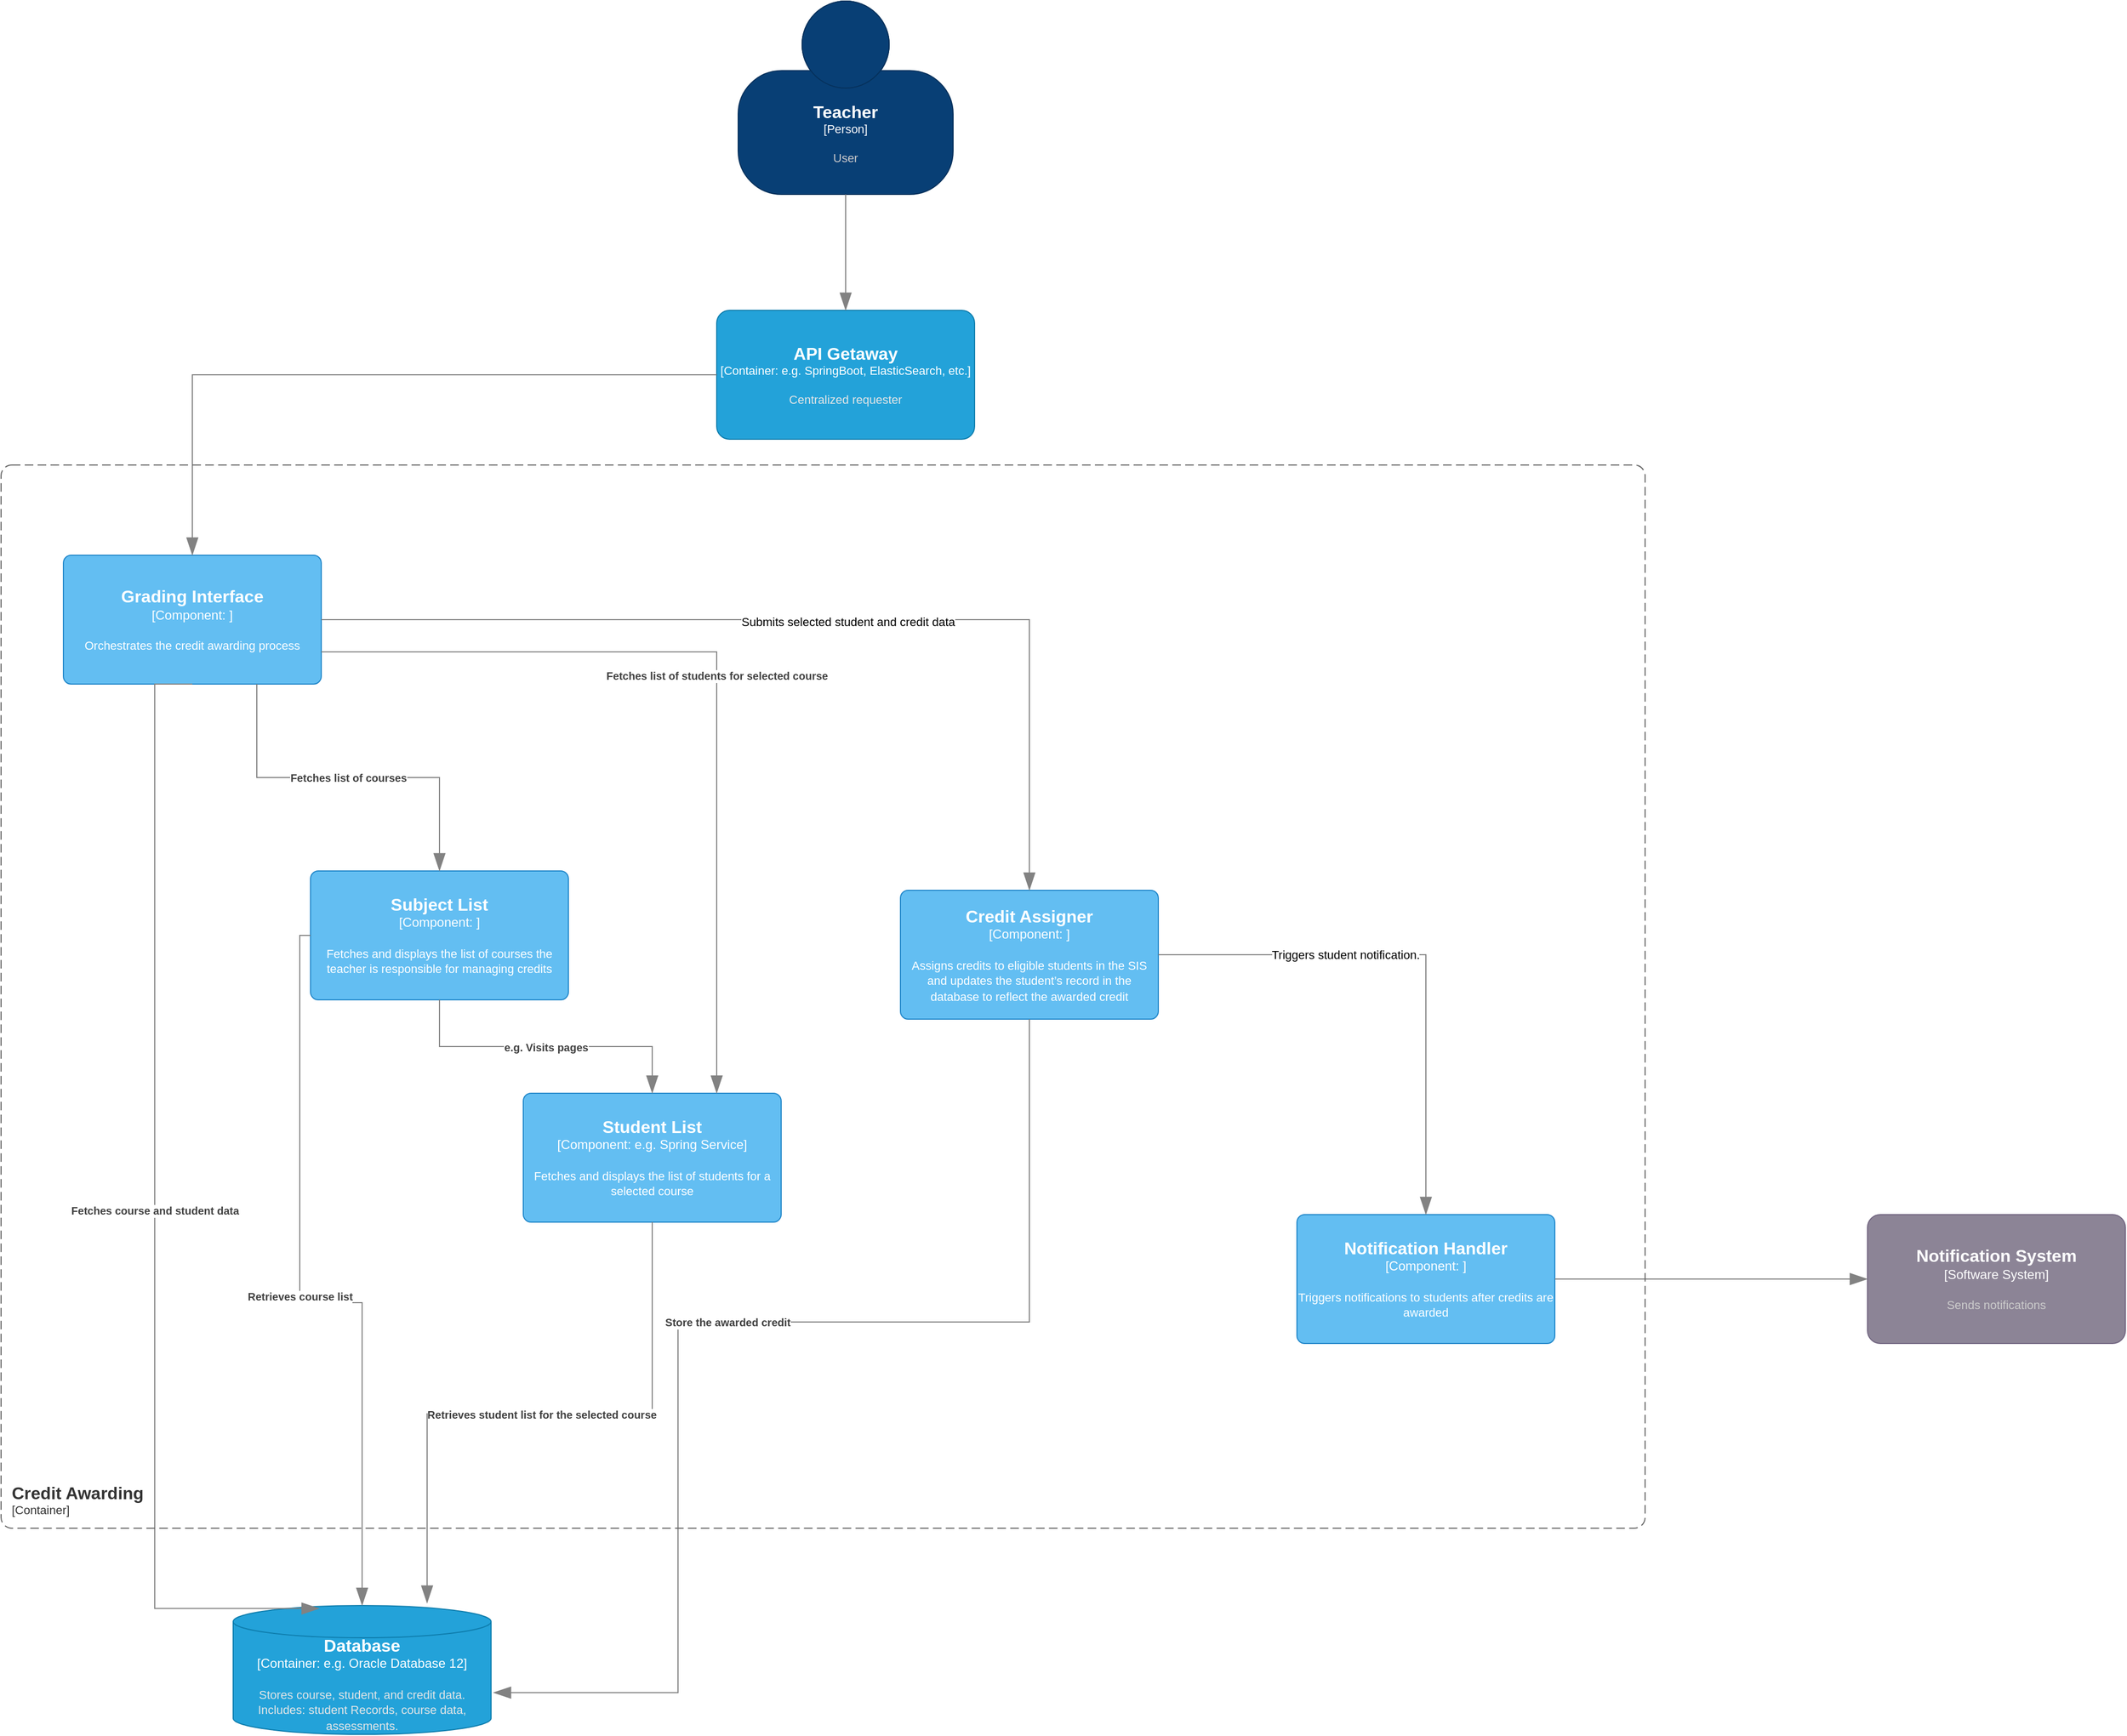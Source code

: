 <?xml version="1.0" encoding="UTF-8"?>
<mxfile version="25.0.3" pages="6">
  <diagram name="Credit_Awarding" id="yFAkBiK0Kgc3Bxt2j7vE">
    <mxGraphModel dx="2546" dy="1126" grid="0" gridSize="9" guides="1" tooltips="1" connect="1" arrows="1" fold="1" page="1" pageScale="1" pageWidth="2336" pageHeight="1654" background="none" math="0" shadow="0">
      <root>
        <mxCell id="0" />
        <mxCell id="1" parent="0" />
        <object placeholders="1" c4Name="Teacher" c4Type="Person" c4Description="User" label="&lt;font style=&quot;font-size: 16px&quot;&gt;&lt;b&gt;%c4Name%&lt;/b&gt;&lt;/font&gt;&lt;div&gt;[%c4Type%]&lt;/div&gt;&lt;br&gt;&lt;div&gt;&lt;font style=&quot;font-size: 11px&quot;&gt;&lt;font color=&quot;#cccccc&quot;&gt;%c4Description%&lt;/font&gt;&lt;/div&gt;" id="VlmHhx_d_kxvES9Jhihu-3">
          <mxCell style="html=1;fontSize=11;dashed=0;whiteSpace=wrap;fillColor=#083F75;strokeColor=#06315C;fontColor=#ffffff;shape=mxgraph.c4.person2;align=center;metaEdit=1;points=[[0.5,0,0],[1,0.5,0],[1,0.75,0],[0.75,1,0],[0.5,1,0],[0.25,1,0],[0,0.75,0],[0,0.5,0]];resizable=0;" parent="1" vertex="1">
            <mxGeometry x="938" y="25" width="200" height="180" as="geometry" />
          </mxCell>
        </object>
        <object placeholders="1" c4Name="Grading Interface" c4Type="Component" c4Technology="" c4Description="Orchestrates the credit awarding process" label="&lt;font style=&quot;font-size: 16px&quot;&gt;&lt;b&gt;%c4Name%&lt;/b&gt;&lt;/font&gt;&lt;div&gt;[%c4Type%: %c4Technology%]&lt;/div&gt;&lt;br&gt;&lt;div&gt;&lt;font style=&quot;font-size: 11px&quot;&gt;%c4Description%&lt;/font&gt;&lt;/div&gt;" id="VlmHhx_d_kxvES9Jhihu-4">
          <mxCell style="rounded=1;whiteSpace=wrap;html=1;labelBackgroundColor=none;fillColor=#63BEF2;fontColor=#ffffff;align=center;arcSize=6;strokeColor=#2086C9;metaEdit=1;resizable=0;points=[[0.25,0,0],[0.5,0,0],[0.75,0,0],[1,0.25,0],[1,0.5,0],[1,0.75,0],[0.75,1,0],[0.5,1,0],[0.25,1,0],[0,0.75,0],[0,0.5,0],[0,0.25,0]];" parent="1" vertex="1">
            <mxGeometry x="310" y="541" width="240" height="120" as="geometry" />
          </mxCell>
        </object>
        <object placeholders="1" c4Name="Database" c4Type="Container" c4Technology="e.g. Oracle Database 12" c4Description="Stores course, student, and credit data. &#xa;Includes: student Records, course data, assessments." label="&lt;font style=&quot;font-size: 16px&quot;&gt;&lt;b&gt;%c4Name%&lt;/b&gt;&lt;/font&gt;&lt;div&gt;[%c4Type%:&amp;nbsp;%c4Technology%]&lt;/div&gt;&lt;br&gt;&lt;div&gt;&lt;font style=&quot;font-size: 11px&quot;&gt;&lt;font color=&quot;#E6E6E6&quot;&gt;%c4Description%&lt;/font&gt;&lt;/div&gt;" id="VlmHhx_d_kxvES9Jhihu-5">
          <mxCell style="shape=cylinder3;size=15;whiteSpace=wrap;html=1;boundedLbl=1;rounded=0;labelBackgroundColor=none;fillColor=#23A2D9;fontSize=12;fontColor=#ffffff;align=center;strokeColor=#0E7DAD;metaEdit=1;points=[[0.5,0,0],[1,0.25,0],[1,0.5,0],[1,0.75,0],[0.5,1,0],[0,0.75,0],[0,0.5,0],[0,0.25,0]];resizable=0;" parent="1" vertex="1">
            <mxGeometry x="468" y="1519" width="240" height="120" as="geometry" />
          </mxCell>
        </object>
        <object placeholders="1" c4Type="Relationship" c4Description="Fetches course and student data" label="&lt;div style=&quot;text-align: left&quot;&gt;&lt;div style=&quot;text-align: center&quot;&gt;&lt;b&gt;%c4Description%&lt;/b&gt;&lt;/div&gt;" id="VlmHhx_d_kxvES9Jhihu-9">
          <mxCell style="endArrow=blockThin;html=1;fontSize=10;fontColor=#404040;strokeWidth=1;endFill=1;strokeColor=#828282;elbow=vertical;metaEdit=1;endSize=14;startSize=14;jumpStyle=arc;jumpSize=16;rounded=0;edgeStyle=orthogonalEdgeStyle;exitX=0.5;exitY=1;exitDx=0;exitDy=0;exitPerimeter=0;entryX=0.334;entryY=0.023;entryDx=0;entryDy=0;entryPerimeter=0;" parent="1" source="VlmHhx_d_kxvES9Jhihu-4" target="VlmHhx_d_kxvES9Jhihu-5" edge="1">
            <mxGeometry width="240" relative="1" as="geometry">
              <mxPoint x="761" y="1020" as="sourcePoint" />
              <mxPoint x="1001" y="1020" as="targetPoint" />
              <Array as="points">
                <mxPoint x="395" y="661" />
              </Array>
            </mxGeometry>
          </mxCell>
        </object>
        <object placeholders="1" c4Name="Credit Assigner" c4Type="Component" c4Technology="" c4Description="Assigns credits to eligible students in the SIS and updates the student’s record in the database to reflect the awarded credit" label="&lt;font style=&quot;font-size: 16px&quot;&gt;&lt;b&gt;%c4Name%&lt;/b&gt;&lt;/font&gt;&lt;div&gt;[%c4Type%: %c4Technology%]&lt;/div&gt;&lt;br&gt;&lt;div&gt;&lt;font style=&quot;font-size: 11px&quot;&gt;%c4Description%&lt;/font&gt;&lt;/div&gt;" id="VlmHhx_d_kxvES9Jhihu-13">
          <mxCell style="rounded=1;whiteSpace=wrap;html=1;labelBackgroundColor=none;fillColor=#63BEF2;fontColor=#ffffff;align=center;arcSize=6;strokeColor=#2086C9;metaEdit=1;resizable=0;points=[[0.25,0,0],[0.5,0,0],[0.75,0,0],[1,0.25,0],[1,0.5,0],[1,0.75,0],[0.75,1,0],[0.5,1,0],[0.25,1,0],[0,0.75,0],[0,0.5,0],[0,0.25,0]];" parent="1" vertex="1">
            <mxGeometry x="1089" y="853" width="240" height="120" as="geometry" />
          </mxCell>
        </object>
        <object placeholders="1" c4Name="Notification Handler" c4Type="Component" c4Technology="" c4Description="Triggers notifications to students after credits are awarded" label="&lt;font style=&quot;font-size: 16px&quot;&gt;&lt;b&gt;%c4Name%&lt;/b&gt;&lt;/font&gt;&lt;div&gt;[%c4Type%: %c4Technology%]&lt;/div&gt;&lt;br&gt;&lt;div&gt;&lt;font style=&quot;font-size: 11px&quot;&gt;%c4Description%&lt;/font&gt;&lt;/div&gt;" id="VlmHhx_d_kxvES9Jhihu-14">
          <mxCell style="rounded=1;whiteSpace=wrap;html=1;labelBackgroundColor=none;fillColor=#63BEF2;fontColor=#ffffff;align=center;arcSize=6;strokeColor=#2086C9;metaEdit=1;resizable=0;points=[[0.25,0,0],[0.5,0,0],[0.75,0,0],[1,0.25,0],[1,0.5,0],[1,0.75,0],[0.75,1,0],[0.5,1,0],[0.25,1,0],[0,0.75,0],[0,0.5,0],[0,0.25,0]];" parent="1" vertex="1">
            <mxGeometry x="1458" y="1155" width="240" height="120" as="geometry" />
          </mxCell>
        </object>
        <object placeholders="1" c4Name="Notification System" c4Type="Software System" c4Description="Sends notifications" label="&lt;font style=&quot;font-size: 16px&quot;&gt;&lt;b&gt;%c4Name%&lt;/b&gt;&lt;/font&gt;&lt;div&gt;[%c4Type%]&lt;/div&gt;&lt;br&gt;&lt;div&gt;&lt;font style=&quot;font-size: 11px&quot;&gt;&lt;font color=&quot;#cccccc&quot;&gt;%c4Description%&lt;/font&gt;&lt;/div&gt;" id="VlmHhx_d_kxvES9Jhihu-15">
          <mxCell style="rounded=1;whiteSpace=wrap;html=1;labelBackgroundColor=none;fillColor=#8C8496;fontColor=#ffffff;align=center;arcSize=10;strokeColor=#736782;metaEdit=1;resizable=0;points=[[0.25,0,0],[0.5,0,0],[0.75,0,0],[1,0.25,0],[1,0.5,0],[1,0.75,0],[0.75,1,0],[0.5,1,0],[0.25,1,0],[0,0.75,0],[0,0.5,0],[0,0.25,0]];" parent="1" vertex="1">
            <mxGeometry x="1989" y="1155" width="240" height="120" as="geometry" />
          </mxCell>
        </object>
        <object placeholders="1" c4Type="Relationship" c4Description="Store the awarded credit" label="&lt;div style=&quot;text-align: left&quot;&gt;&lt;div style=&quot;text-align: center&quot;&gt;&lt;b&gt;%c4Description%&lt;/b&gt;&lt;/div&gt;" id="VlmHhx_d_kxvES9Jhihu-17">
          <mxCell style="endArrow=blockThin;html=1;fontSize=10;fontColor=#404040;strokeWidth=1;endFill=1;strokeColor=#828282;elbow=vertical;metaEdit=1;endSize=14;startSize=14;jumpStyle=arc;jumpSize=16;rounded=0;edgeStyle=orthogonalEdgeStyle;exitX=0.5;exitY=1;exitDx=0;exitDy=0;exitPerimeter=0;entryX=1.009;entryY=0.676;entryDx=0;entryDy=0;entryPerimeter=0;" parent="1" source="VlmHhx_d_kxvES9Jhihu-13" target="VlmHhx_d_kxvES9Jhihu-5" edge="1">
            <mxGeometry width="240" relative="1" as="geometry">
              <mxPoint x="855" y="1243" as="sourcePoint" />
              <mxPoint x="1095" y="1243" as="targetPoint" />
              <Array as="points">
                <mxPoint x="1200" y="1255" />
                <mxPoint x="882" y="1255" />
                <mxPoint x="882" y="1491" />
              </Array>
            </mxGeometry>
          </mxCell>
        </object>
        <object placeholders="1" c4Type="Relationship" id="VlmHhx_d_kxvES9Jhihu-18">
          <mxCell style="endArrow=blockThin;html=1;fontSize=10;fontColor=#404040;strokeWidth=1;endFill=1;strokeColor=#828282;elbow=vertical;metaEdit=1;endSize=14;startSize=14;jumpStyle=arc;jumpSize=16;rounded=0;edgeStyle=orthogonalEdgeStyle;exitX=1;exitY=0.5;exitDx=0;exitDy=0;exitPerimeter=0;entryX=0.5;entryY=0;entryDx=0;entryDy=0;entryPerimeter=0;" parent="1" source="VlmHhx_d_kxvES9Jhihu-13" target="VlmHhx_d_kxvES9Jhihu-14" edge="1">
            <mxGeometry width="240" relative="1" as="geometry">
              <mxPoint x="855" y="1243" as="sourcePoint" />
              <mxPoint x="1095" y="1243" as="targetPoint" />
            </mxGeometry>
          </mxCell>
        </object>
        <mxCell id="L9STL2apiBUwqaaaf7pd-3" value="Triggers student notification." style="edgeLabel;html=1;align=center;verticalAlign=middle;resizable=0;points=[];" parent="VlmHhx_d_kxvES9Jhihu-18" connectable="0" vertex="1">
          <mxGeometry x="-0.287" relative="1" as="geometry">
            <mxPoint x="-1" as="offset" />
          </mxGeometry>
        </mxCell>
        <object placeholders="1" c4Type="Relationship" id="VlmHhx_d_kxvES9Jhihu-19">
          <mxCell style="endArrow=blockThin;html=1;fontSize=10;fontColor=#404040;strokeWidth=1;endFill=1;strokeColor=#828282;elbow=vertical;metaEdit=1;endSize=14;startSize=14;jumpStyle=arc;jumpSize=16;rounded=0;edgeStyle=orthogonalEdgeStyle;exitX=1;exitY=0.5;exitDx=0;exitDy=0;exitPerimeter=0;entryX=0.5;entryY=0;entryDx=0;entryDy=0;entryPerimeter=0;" parent="1" source="VlmHhx_d_kxvES9Jhihu-4" target="VlmHhx_d_kxvES9Jhihu-13" edge="1">
            <mxGeometry width="240" relative="1" as="geometry">
              <mxPoint x="827" y="850" as="sourcePoint" />
              <mxPoint x="1067" y="850" as="targetPoint" />
            </mxGeometry>
          </mxCell>
        </object>
        <mxCell id="L9STL2apiBUwqaaaf7pd-2" value="Submits selected student and credit data" style="edgeLabel;html=1;align=center;verticalAlign=middle;resizable=0;points=[];" parent="VlmHhx_d_kxvES9Jhihu-19" connectable="0" vertex="1">
          <mxGeometry x="0.075" y="-2" relative="1" as="geometry">
            <mxPoint as="offset" />
          </mxGeometry>
        </mxCell>
        <object placeholders="1" c4Type="Relationship" id="VlmHhx_d_kxvES9Jhihu-20">
          <mxCell style="endArrow=blockThin;html=1;fontSize=10;fontColor=#404040;strokeWidth=1;endFill=1;strokeColor=#828282;elbow=vertical;metaEdit=1;endSize=14;startSize=14;jumpStyle=arc;jumpSize=16;rounded=0;edgeStyle=orthogonalEdgeStyle;exitX=1;exitY=0.5;exitDx=0;exitDy=0;exitPerimeter=0;entryX=0;entryY=0.5;entryDx=0;entryDy=0;entryPerimeter=0;" parent="1" source="VlmHhx_d_kxvES9Jhihu-14" target="VlmHhx_d_kxvES9Jhihu-15" edge="1">
            <mxGeometry width="240" relative="1" as="geometry">
              <mxPoint x="856" y="1101" as="sourcePoint" />
              <mxPoint x="1096" y="1101" as="targetPoint" />
            </mxGeometry>
          </mxCell>
        </object>
        <object placeholders="1" c4Name="API Getaway" c4Type="Container" c4Technology="e.g. SpringBoot, ElasticSearch, etc." c4Description="Centralized requester" label="&lt;font style=&quot;font-size: 16px&quot;&gt;&lt;b&gt;%c4Name%&lt;/b&gt;&lt;/font&gt;&lt;div&gt;[%c4Type%: %c4Technology%]&lt;/div&gt;&lt;br&gt;&lt;div&gt;&lt;font style=&quot;font-size: 11px&quot;&gt;&lt;font color=&quot;#E6E6E6&quot;&gt;%c4Description%&lt;/font&gt;&lt;/div&gt;" id="VlmHhx_d_kxvES9Jhihu-21">
          <mxCell style="rounded=1;whiteSpace=wrap;html=1;fontSize=11;labelBackgroundColor=none;fillColor=#23A2D9;fontColor=#ffffff;align=center;arcSize=10;strokeColor=#0E7DAD;metaEdit=1;resizable=0;points=[[0.25,0,0],[0.5,0,0],[0.75,0,0],[1,0.25,0],[1,0.5,0],[1,0.75,0],[0.75,1,0],[0.5,1,0],[0.25,1,0],[0,0.75,0],[0,0.5,0],[0,0.25,0]];" parent="1" vertex="1">
            <mxGeometry x="918" y="313" width="240" height="120" as="geometry" />
          </mxCell>
        </object>
        <object placeholders="1" c4Type="Relationship" id="VlmHhx_d_kxvES9Jhihu-22">
          <mxCell style="endArrow=blockThin;html=1;fontSize=10;fontColor=#404040;strokeWidth=1;endFill=1;strokeColor=#828282;elbow=vertical;metaEdit=1;endSize=14;startSize=14;jumpStyle=arc;jumpSize=16;rounded=0;edgeStyle=orthogonalEdgeStyle;exitX=0.5;exitY=1;exitDx=0;exitDy=0;exitPerimeter=0;entryX=0.5;entryY=0;entryDx=0;entryDy=0;entryPerimeter=0;" parent="1" source="VlmHhx_d_kxvES9Jhihu-3" target="VlmHhx_d_kxvES9Jhihu-21" edge="1">
            <mxGeometry width="240" relative="1" as="geometry">
              <mxPoint x="926" y="590" as="sourcePoint" />
              <mxPoint x="1011" y="320" as="targetPoint" />
            </mxGeometry>
          </mxCell>
        </object>
        <object placeholders="1" c4Type="Relationship" id="VlmHhx_d_kxvES9Jhihu-23">
          <mxCell style="endArrow=blockThin;html=1;fontSize=10;fontColor=#404040;strokeWidth=1;endFill=1;strokeColor=#828282;elbow=vertical;metaEdit=1;endSize=14;startSize=14;jumpStyle=arc;jumpSize=16;rounded=0;edgeStyle=orthogonalEdgeStyle;exitX=0;exitY=0.5;exitDx=0;exitDy=0;exitPerimeter=0;entryX=0.5;entryY=0;entryDx=0;entryDy=0;entryPerimeter=0;" parent="1" source="VlmHhx_d_kxvES9Jhihu-21" target="VlmHhx_d_kxvES9Jhihu-4" edge="1">
            <mxGeometry width="240" relative="1" as="geometry">
              <mxPoint x="926" y="590" as="sourcePoint" />
              <mxPoint x="1166" y="590" as="targetPoint" />
            </mxGeometry>
          </mxCell>
        </object>
        <object placeholders="1" c4Name="Credit Awarding" c4Type="ContainerScopeBoundary" c4Application="Container" label="&lt;font style=&quot;font-size: 16px&quot;&gt;&lt;b&gt;&lt;div style=&quot;text-align: left&quot;&gt;%c4Name%&lt;/div&gt;&lt;/b&gt;&lt;/font&gt;&lt;div style=&quot;text-align: left&quot;&gt;[%c4Application%]&lt;/div&gt;" id="VlmHhx_d_kxvES9Jhihu-24">
          <mxCell style="rounded=1;fontSize=11;whiteSpace=wrap;html=1;dashed=1;arcSize=20;fillColor=none;strokeColor=#666666;fontColor=#333333;labelBackgroundColor=none;align=left;verticalAlign=bottom;labelBorderColor=none;spacingTop=0;spacing=10;dashPattern=8 4;metaEdit=1;rotatable=0;perimeter=rectanglePerimeter;noLabel=0;labelPadding=0;allowArrows=0;connectable=0;expand=0;recursiveResize=0;editable=1;pointerEvents=0;absoluteArcSize=1;points=[[0.25,0,0],[0.5,0,0],[0.75,0,0],[1,0.25,0],[1,0.5,0],[1,0.75,0],[0.75,1,0],[0.5,1,0],[0.25,1,0],[0,0.75,0],[0,0.5,0],[0,0.25,0]];" parent="1" vertex="1">
            <mxGeometry x="252" y="457" width="1530" height="990" as="geometry" />
          </mxCell>
        </object>
        <object placeholders="1" c4Name="Subject List" c4Type="Component" c4Technology="" c4Description="Fetches and displays the list of courses the teacher is responsible for managing credits" label="&lt;font style=&quot;font-size: 16px&quot;&gt;&lt;b&gt;%c4Name%&lt;/b&gt;&lt;/font&gt;&lt;div&gt;[%c4Type%: %c4Technology%]&lt;/div&gt;&lt;br&gt;&lt;div&gt;&lt;font style=&quot;font-size: 11px&quot;&gt;%c4Description%&lt;/font&gt;&lt;/div&gt;" id="4pbMn1Hb1r4datPu-6pZ-1">
          <mxCell style="rounded=1;whiteSpace=wrap;html=1;labelBackgroundColor=none;fillColor=#63BEF2;fontColor=#ffffff;align=center;arcSize=6;strokeColor=#2086C9;metaEdit=1;resizable=0;points=[[0.25,0,0],[0.5,0,0],[0.75,0,0],[1,0.25,0],[1,0.5,0],[1,0.75,0],[0.75,1,0],[0.5,1,0],[0.25,1,0],[0,0.75,0],[0,0.5,0],[0,0.25,0]];" parent="1" vertex="1">
            <mxGeometry x="540" y="835" width="240" height="120" as="geometry" />
          </mxCell>
        </object>
        <object placeholders="1" c4Name="Student List" c4Type="Component" c4Technology="e.g. Spring Service" c4Description="Fetches and displays the list of students for a selected course" label="&lt;font style=&quot;font-size: 16px&quot;&gt;&lt;b&gt;%c4Name%&lt;/b&gt;&lt;/font&gt;&lt;div&gt;[%c4Type%: %c4Technology%]&lt;/div&gt;&lt;br&gt;&lt;div&gt;&lt;font style=&quot;font-size: 11px&quot;&gt;%c4Description%&lt;/font&gt;&lt;/div&gt;" id="4pbMn1Hb1r4datPu-6pZ-2">
          <mxCell style="rounded=1;whiteSpace=wrap;html=1;labelBackgroundColor=none;fillColor=#63BEF2;fontColor=#ffffff;align=center;arcSize=6;strokeColor=#2086C9;metaEdit=1;resizable=0;points=[[0.25,0,0],[0.5,0,0],[0.75,0,0],[1,0.25,0],[1,0.5,0],[1,0.75,0],[0.75,1,0],[0.5,1,0],[0.25,1,0],[0,0.75,0],[0,0.5,0],[0,0.25,0]];" parent="1" vertex="1">
            <mxGeometry x="738" y="1042" width="240" height="120" as="geometry" />
          </mxCell>
        </object>
        <object placeholders="1" c4Type="Relationship" c4Description="Fetches list of courses" label="&lt;div style=&quot;text-align: left&quot;&gt;&lt;div style=&quot;text-align: center&quot;&gt;&lt;b&gt;%c4Description%&lt;/b&gt;&lt;/div&gt;" id="pblltKalG4Dw2Bngb9_n-1">
          <mxCell style="endArrow=blockThin;html=1;fontSize=10;fontColor=#404040;strokeWidth=1;endFill=1;strokeColor=#828282;elbow=vertical;metaEdit=1;endSize=14;startSize=14;jumpStyle=arc;jumpSize=16;rounded=0;edgeStyle=orthogonalEdgeStyle;exitX=0.75;exitY=1;exitDx=0;exitDy=0;exitPerimeter=0;entryX=0.5;entryY=0;entryDx=0;entryDy=0;entryPerimeter=0;" parent="1" source="VlmHhx_d_kxvES9Jhihu-4" target="4pbMn1Hb1r4datPu-6pZ-1" edge="1">
            <mxGeometry width="240" relative="1" as="geometry">
              <mxPoint x="882" y="925" as="sourcePoint" />
              <mxPoint x="1122" y="925" as="targetPoint" />
            </mxGeometry>
          </mxCell>
        </object>
        <object placeholders="1" c4Type="Relationship" c4Description="e.g. Visits pages" label="&lt;div style=&quot;text-align: left&quot;&gt;&lt;div style=&quot;text-align: center&quot;&gt;&lt;b&gt;%c4Description%&lt;/b&gt;&lt;/div&gt;" id="pblltKalG4Dw2Bngb9_n-3">
          <mxCell style="endArrow=blockThin;html=1;fontSize=10;fontColor=#404040;strokeWidth=1;endFill=1;strokeColor=#828282;elbow=vertical;metaEdit=1;endSize=14;startSize=14;jumpStyle=arc;jumpSize=16;rounded=0;edgeStyle=orthogonalEdgeStyle;exitX=0.5;exitY=1;exitDx=0;exitDy=0;exitPerimeter=0;entryX=0.5;entryY=0;entryDx=0;entryDy=0;entryPerimeter=0;" parent="1" source="4pbMn1Hb1r4datPu-6pZ-1" target="4pbMn1Hb1r4datPu-6pZ-2" edge="1">
            <mxGeometry width="240" relative="1" as="geometry">
              <mxPoint x="882" y="1123" as="sourcePoint" />
              <mxPoint x="1122" y="1123" as="targetPoint" />
            </mxGeometry>
          </mxCell>
        </object>
        <object placeholders="1" c4Type="Relationship" c4Description="Retrieves course list" label="&lt;div style=&quot;text-align: left&quot;&gt;&lt;div style=&quot;text-align: center&quot;&gt;&lt;b&gt;%c4Description%&lt;/b&gt;&lt;/div&gt;" id="pblltKalG4Dw2Bngb9_n-7">
          <mxCell style="endArrow=blockThin;html=1;fontSize=10;fontColor=#404040;strokeWidth=1;endFill=1;strokeColor=#828282;elbow=vertical;metaEdit=1;endSize=14;startSize=14;jumpStyle=arc;jumpSize=16;rounded=0;edgeStyle=orthogonalEdgeStyle;exitX=0;exitY=0.5;exitDx=0;exitDy=0;exitPerimeter=0;" parent="1" source="4pbMn1Hb1r4datPu-6pZ-1" target="VlmHhx_d_kxvES9Jhihu-5" edge="1">
            <mxGeometry width="240" relative="1" as="geometry">
              <mxPoint x="882" y="1123" as="sourcePoint" />
              <mxPoint x="1122" y="1123" as="targetPoint" />
            </mxGeometry>
          </mxCell>
        </object>
        <object placeholders="1" c4Type="Relationship" c4Description="Retrieves student list for the selected course" label="&lt;div style=&quot;text-align: left&quot;&gt;&lt;div style=&quot;text-align: center&quot;&gt;&lt;b&gt;%c4Description%&lt;/b&gt;&lt;/div&gt;" id="pblltKalG4Dw2Bngb9_n-8">
          <mxCell style="endArrow=blockThin;html=1;fontSize=10;fontColor=#404040;strokeWidth=1;endFill=1;strokeColor=#828282;elbow=vertical;metaEdit=1;endSize=14;startSize=14;jumpStyle=arc;jumpSize=16;rounded=0;edgeStyle=orthogonalEdgeStyle;exitX=0.5;exitY=1;exitDx=0;exitDy=0;exitPerimeter=0;entryX=0.752;entryY=-0.018;entryDx=0;entryDy=0;entryPerimeter=0;" parent="1" source="4pbMn1Hb1r4datPu-6pZ-2" target="VlmHhx_d_kxvES9Jhihu-5" edge="1">
            <mxGeometry width="240" relative="1" as="geometry">
              <mxPoint x="882" y="1123" as="sourcePoint" />
              <mxPoint x="1122" y="1123" as="targetPoint" />
            </mxGeometry>
          </mxCell>
        </object>
        <object placeholders="1" c4Type="Relationship" c4Description="Fetches list of students for selected course" label="&lt;div style=&quot;text-align: left&quot;&gt;&lt;div style=&quot;text-align: center&quot;&gt;&lt;b&gt;%c4Description%&lt;/b&gt;&lt;/div&gt;" id="L9STL2apiBUwqaaaf7pd-1">
          <mxCell style="endArrow=blockThin;html=1;fontSize=10;fontColor=#404040;strokeWidth=1;endFill=1;strokeColor=#828282;elbow=vertical;metaEdit=1;endSize=14;startSize=14;jumpStyle=arc;jumpSize=16;rounded=0;edgeStyle=orthogonalEdgeStyle;exitX=1;exitY=0.75;exitDx=0;exitDy=0;exitPerimeter=0;entryX=0.75;entryY=0;entryDx=0;entryDy=0;entryPerimeter=0;" parent="1" source="VlmHhx_d_kxvES9Jhihu-4" target="4pbMn1Hb1r4datPu-6pZ-2" edge="1">
            <mxGeometry width="240" relative="1" as="geometry">
              <mxPoint x="882" y="1051" as="sourcePoint" />
              <mxPoint x="1122" y="1051" as="targetPoint" />
            </mxGeometry>
          </mxCell>
        </object>
      </root>
    </mxGraphModel>
  </diagram>
  <diagram id="BAa7PzSji4ZuutDEj_FG" name="Awarding_grade">
    <mxGraphModel dx="2263" dy="1408" grid="0" gridSize="9" guides="1" tooltips="1" connect="1" arrows="1" fold="1" page="1" pageScale="1" pageWidth="2336" pageHeight="1654" background="none" math="0" shadow="0">
      <root>
        <mxCell id="0" />
        <mxCell id="1" parent="0" />
        <object placeholders="1" c4Name="Teacher" c4Type="Person" c4Description="User" label="&lt;font style=&quot;font-size: 16px&quot;&gt;&lt;b&gt;%c4Name%&lt;/b&gt;&lt;/font&gt;&lt;div&gt;[%c4Type%]&lt;/div&gt;&lt;br&gt;&lt;div&gt;&lt;font style=&quot;font-size: 11px&quot;&gt;&lt;font color=&quot;#cccccc&quot;&gt;%c4Description%&lt;/font&gt;&lt;/div&gt;" id="7l5jyddQYv65Y3qNYpHs-1">
          <mxCell style="html=1;fontSize=11;dashed=0;whiteSpace=wrap;fillColor=#083F75;strokeColor=#06315C;fontColor=#ffffff;shape=mxgraph.c4.person2;align=center;metaEdit=1;points=[[0.5,0,0],[1,0.5,0],[1,0.75,0],[0.75,1,0],[0.5,1,0],[0.25,1,0],[0,0.75,0],[0,0.5,0]];resizable=0;" parent="1" vertex="1">
            <mxGeometry x="994" y="50" width="200" height="180" as="geometry" />
          </mxCell>
        </object>
        <object placeholders="1" c4Name="Database" c4Type="Container" c4Technology="e.g. Oracle Database 12" c4Description="Stores exam, student, and grade data.&#xa;Includes: student records, exam data and grades" label="&lt;font style=&quot;font-size: 16px&quot;&gt;&lt;b&gt;%c4Name%&lt;/b&gt;&lt;/font&gt;&lt;div&gt;[%c4Type%:&amp;nbsp;%c4Technology%]&lt;/div&gt;&lt;br&gt;&lt;div&gt;&lt;font style=&quot;font-size: 11px&quot;&gt;&lt;font color=&quot;#E6E6E6&quot;&gt;%c4Description%&lt;/font&gt;&lt;/div&gt;" id="hBKjl4-w0T511RUazkFR-1">
          <mxCell style="shape=cylinder3;size=15;whiteSpace=wrap;html=1;boundedLbl=1;rounded=0;labelBackgroundColor=none;fillColor=#23A2D9;fontSize=12;fontColor=#ffffff;align=center;strokeColor=#0E7DAD;metaEdit=1;points=[[0.5,0,0],[1,0.25,0],[1,0.5,0],[1,0.75,0],[0.5,1,0],[0,0.75,0],[0,0.5,0],[0,0.25,0]];resizable=0;" parent="1" vertex="1">
            <mxGeometry x="457" y="1493" width="240" height="120" as="geometry" />
          </mxCell>
        </object>
        <object placeholders="1" c4Name="API Getaway" c4Type="Container" c4Technology="e.g. SpringBoot, ElasticSearch, etc." c4Description="Centralized requester" label="&lt;font style=&quot;font-size: 16px&quot;&gt;&lt;b&gt;%c4Name%&lt;/b&gt;&lt;/font&gt;&lt;div&gt;[%c4Type%: %c4Technology%]&lt;/div&gt;&lt;br&gt;&lt;div&gt;&lt;font style=&quot;font-size: 11px&quot;&gt;&lt;font color=&quot;#E6E6E6&quot;&gt;%c4Description%&lt;/font&gt;&lt;/div&gt;" id="GMQPZJHRu-LH2TP6g-Uv-1">
          <mxCell style="rounded=1;whiteSpace=wrap;html=1;fontSize=11;labelBackgroundColor=none;fillColor=#23A2D9;fontColor=#ffffff;align=center;arcSize=10;strokeColor=#0E7DAD;metaEdit=1;resizable=0;points=[[0.25,0,0],[0.5,0,0],[0.75,0,0],[1,0.25,0],[1,0.5,0],[1,0.75,0],[0.75,1,0],[0.5,1,0],[0.25,1,0],[0,0.75,0],[0,0.5,0],[0,0.25,0]];" parent="1" vertex="1">
            <mxGeometry x="974" y="357" width="240" height="120" as="geometry" />
          </mxCell>
        </object>
        <object placeholders="1" c4Type="Relationship" id="Aq4QZTdz3avnL6NQW9qr-1">
          <mxCell style="endArrow=blockThin;html=1;fontSize=10;fontColor=#404040;strokeWidth=1;endFill=1;strokeColor=#828282;elbow=vertical;metaEdit=1;endSize=14;startSize=14;jumpStyle=arc;jumpSize=16;rounded=0;edgeStyle=orthogonalEdgeStyle;exitX=0.5;exitY=1;exitDx=0;exitDy=0;exitPerimeter=0;entryX=0.5;entryY=0;entryDx=0;entryDy=0;entryPerimeter=0;" parent="1" source="7l5jyddQYv65Y3qNYpHs-1" target="GMQPZJHRu-LH2TP6g-Uv-1" edge="1">
            <mxGeometry width="240" relative="1" as="geometry">
              <mxPoint x="856" y="530" as="sourcePoint" />
              <mxPoint x="879" y="333" as="targetPoint" />
            </mxGeometry>
          </mxCell>
        </object>
        <object placeholders="1" c4Name="Grading Interface" c4Type="Component" c4Technology="" c4Description="Orchestrates the grade awarding process" label="&lt;font style=&quot;font-size: 16px&quot;&gt;&lt;b&gt;%c4Name%&lt;/b&gt;&lt;/font&gt;&lt;div&gt;[%c4Type%: %c4Technology%]&lt;/div&gt;&lt;br&gt;&lt;div&gt;&lt;font style=&quot;font-size: 11px&quot;&gt;%c4Description%&lt;/font&gt;&lt;/div&gt;" id="Aq4QZTdz3avnL6NQW9qr-2">
          <mxCell style="rounded=1;whiteSpace=wrap;html=1;labelBackgroundColor=none;fillColor=#63BEF2;fontColor=#ffffff;align=center;arcSize=6;strokeColor=#2086C9;metaEdit=1;resizable=0;points=[[0.25,0,0],[0.5,0,0],[0.75,0,0],[1,0.25,0],[1,0.5,0],[1,0.75,0],[0.75,1,0],[0.5,1,0],[0.25,1,0],[0,0.75,0],[0,0.5,0],[0,0.25,0]];" parent="1" vertex="1">
            <mxGeometry x="189" y="543" width="240" height="120" as="geometry" />
          </mxCell>
        </object>
        <object placeholders="1" c4Name="Grade Assigner" c4Type="Component" c4Technology="" c4Description="Handles the assignment and adjustment of grades for students" label="&lt;font style=&quot;font-size: 16px&quot;&gt;&lt;b&gt;%c4Name%&lt;/b&gt;&lt;/font&gt;&lt;div&gt;[%c4Type%: %c4Technology%]&lt;/div&gt;&lt;br&gt;&lt;div&gt;&lt;font style=&quot;font-size: 11px&quot;&gt;%c4Description%&lt;/font&gt;&lt;/div&gt;" id="Aq4QZTdz3avnL6NQW9qr-3">
          <mxCell style="rounded=1;whiteSpace=wrap;html=1;labelBackgroundColor=none;fillColor=#63BEF2;fontColor=#ffffff;align=center;arcSize=6;strokeColor=#2086C9;metaEdit=1;resizable=0;points=[[0.25,0,0],[0.5,0,0],[0.75,0,0],[1,0.25,0],[1,0.5,0],[1,0.75,0],[0.75,1,0],[0.5,1,0],[0.25,1,0],[0,0.75,0],[0,0.5,0],[0,0.25,0]];" parent="1" vertex="1">
            <mxGeometry x="1351" y="767" width="240" height="120" as="geometry" />
          </mxCell>
        </object>
        <object placeholders="1" c4Name="Notificatin Handler" c4Type="Component" c4Technology="" c4Description="Triggers notifications to students after grades are finalized." label="&lt;font style=&quot;font-size: 16px&quot;&gt;&lt;b&gt;%c4Name%&lt;/b&gt;&lt;/font&gt;&lt;div&gt;[%c4Type%: %c4Technology%]&lt;/div&gt;&lt;br&gt;&lt;div&gt;&lt;font style=&quot;font-size: 11px&quot;&gt;%c4Description%&lt;/font&gt;&lt;/div&gt;" id="Aq4QZTdz3avnL6NQW9qr-4">
          <mxCell style="rounded=1;whiteSpace=wrap;html=1;labelBackgroundColor=none;fillColor=#63BEF2;fontColor=#ffffff;align=center;arcSize=6;strokeColor=#2086C9;metaEdit=1;resizable=0;points=[[0.25,0,0],[0.5,0,0],[0.75,0,0],[1,0.25,0],[1,0.5,0],[1,0.75,0],[0.75,1,0],[0.5,1,0],[0.25,1,0],[0,0.75,0],[0,0.5,0],[0,0.25,0]];" parent="1" vertex="1">
            <mxGeometry x="1890" y="942" width="240" height="120" as="geometry" />
          </mxCell>
        </object>
        <object placeholders="1" c4Name="Notification System" c4Type="Software System" c4Description="Sends notifications to students once grades are published" label="&lt;font style=&quot;font-size: 16px&quot;&gt;&lt;b&gt;%c4Name%&lt;/b&gt;&lt;/font&gt;&lt;div&gt;[%c4Type%]&lt;/div&gt;&lt;br&gt;&lt;div&gt;&lt;font style=&quot;font-size: 11px&quot;&gt;&lt;font color=&quot;#cccccc&quot;&gt;%c4Description%&lt;/font&gt;&lt;/div&gt;" id="Aq4QZTdz3avnL6NQW9qr-5">
          <mxCell style="rounded=1;whiteSpace=wrap;html=1;labelBackgroundColor=none;fillColor=#8C8496;fontColor=#ffffff;align=center;arcSize=10;strokeColor=#736782;metaEdit=1;resizable=0;points=[[0.25,0,0],[0.5,0,0],[0.75,0,0],[1,0.25,0],[1,0.5,0],[1,0.75,0],[0.75,1,0],[0.5,1,0],[0.25,1,0],[0,0.75,0],[0,0.5,0],[0,0.25,0]];" parent="1" vertex="1">
            <mxGeometry x="1890" y="1493" width="240" height="120" as="geometry" />
          </mxCell>
        </object>
        <object placeholders="1" c4Type="Relationship" c4Description="Submits or adjusts grade" label="&lt;div style=&quot;text-align: left&quot;&gt;&lt;div style=&quot;text-align: center&quot;&gt;&lt;b&gt;%c4Description%&lt;/b&gt;&lt;/div&gt;" id="T-wUP_ypiTKpZsq-vNdV-3">
          <mxCell style="endArrow=blockThin;html=1;fontSize=10;fontColor=#404040;strokeWidth=1;endFill=1;strokeColor=#828282;elbow=vertical;metaEdit=1;endSize=14;startSize=14;jumpStyle=arc;jumpSize=16;rounded=0;edgeStyle=orthogonalEdgeStyle;exitX=1;exitY=0.5;exitDx=0;exitDy=0;exitPerimeter=0;entryX=0.5;entryY=0;entryDx=0;entryDy=0;entryPerimeter=0;" parent="1" source="Aq4QZTdz3avnL6NQW9qr-2" target="Aq4QZTdz3avnL6NQW9qr-3" edge="1">
            <mxGeometry width="240" relative="1" as="geometry">
              <mxPoint x="863" y="887" as="sourcePoint" />
              <mxPoint x="1103" y="887" as="targetPoint" />
            </mxGeometry>
          </mxCell>
        </object>
        <object placeholders="1" c4Type="Relationship" c4Description="Triggers student notification after final grade submission" label="&lt;div style=&quot;text-align: left&quot;&gt;&lt;div style=&quot;text-align: center&quot;&gt;&lt;b&gt;%c4Description%&lt;/b&gt;&lt;/div&gt;" id="T-wUP_ypiTKpZsq-vNdV-4">
          <mxCell style="endArrow=blockThin;html=1;fontSize=10;fontColor=#404040;strokeWidth=1;endFill=1;strokeColor=#828282;elbow=vertical;metaEdit=1;endSize=14;startSize=14;jumpStyle=arc;jumpSize=16;rounded=0;edgeStyle=orthogonalEdgeStyle;exitX=1;exitY=0.5;exitDx=0;exitDy=0;exitPerimeter=0;entryX=0;entryY=0.5;entryDx=0;entryDy=0;entryPerimeter=0;" parent="1" source="Aq4QZTdz3avnL6NQW9qr-3" target="Aq4QZTdz3avnL6NQW9qr-4" edge="1">
            <mxGeometry width="240" relative="1" as="geometry">
              <mxPoint x="863" y="909" as="sourcePoint" />
              <mxPoint x="1215" y="936" as="targetPoint" />
            </mxGeometry>
          </mxCell>
        </object>
        <object placeholders="1" c4Type="Relationship" id="T-wUP_ypiTKpZsq-vNdV-5">
          <mxCell style="endArrow=blockThin;html=1;fontSize=10;fontColor=#404040;strokeWidth=1;endFill=1;strokeColor=#828282;elbow=vertical;metaEdit=1;endSize=14;startSize=14;jumpStyle=arc;jumpSize=16;rounded=0;edgeStyle=orthogonalEdgeStyle;exitX=0.5;exitY=1;exitDx=0;exitDy=0;exitPerimeter=0;entryX=0.5;entryY=0;entryDx=0;entryDy=0;entryPerimeter=0;" parent="1" source="Aq4QZTdz3avnL6NQW9qr-4" target="Aq4QZTdz3avnL6NQW9qr-5" edge="1">
            <mxGeometry width="240" relative="1" as="geometry">
              <mxPoint x="1190" y="1062" as="sourcePoint" />
              <mxPoint x="1430" y="1062" as="targetPoint" />
            </mxGeometry>
          </mxCell>
        </object>
        <object placeholders="1" c4Name="Awarding Grade" c4Type="ContainerScopeBoundary" c4Application="Container" label="&lt;font style=&quot;font-size: 16px&quot;&gt;&lt;b&gt;&lt;div style=&quot;text-align: left&quot;&gt;%c4Name%&lt;/div&gt;&lt;/b&gt;&lt;/font&gt;&lt;div style=&quot;text-align: left&quot;&gt;[%c4Application%]&lt;/div&gt;" id="O_jwMf6iXpEMq-e0B7RO-1">
          <mxCell style="rounded=1;fontSize=11;whiteSpace=wrap;html=1;dashed=1;arcSize=20;fillColor=none;strokeColor=#666666;fontColor=#333333;labelBackgroundColor=none;align=left;verticalAlign=bottom;labelBorderColor=none;spacingTop=0;spacing=10;dashPattern=8 4;metaEdit=1;rotatable=0;perimeter=rectanglePerimeter;noLabel=0;labelPadding=0;allowArrows=0;connectable=0;expand=0;recursiveResize=0;editable=1;pointerEvents=0;absoluteArcSize=1;points=[[0.25,0,0],[0.5,0,0],[0.75,0,0],[1,0.25,0],[1,0.5,0],[1,0.75,0],[0.75,1,0],[0.5,1,0],[0.25,1,0],[0,0.75,0],[0,0.5,0],[0,0.25,0]];" parent="1" vertex="1">
            <mxGeometry x="81" y="498" width="2114" height="904" as="geometry" />
          </mxCell>
        </object>
        <object placeholders="1" c4Name="Subject List" c4Type="Component" c4Technology="" c4Description="Fetches and displays the list of subjects the teacher is responsible for grading" label="&lt;font style=&quot;font-size: 16px&quot;&gt;&lt;b&gt;%c4Name%&lt;/b&gt;&lt;/font&gt;&lt;div&gt;[%c4Type%: %c4Technology%]&lt;/div&gt;&lt;br&gt;&lt;div&gt;&lt;font style=&quot;font-size: 11px&quot;&gt;%c4Description%&lt;/font&gt;&lt;/div&gt;" id="Y2JsMpfiqyQT08GZ4erD-1">
          <mxCell style="rounded=1;whiteSpace=wrap;html=1;labelBackgroundColor=none;fillColor=#63BEF2;fontColor=#ffffff;align=center;arcSize=6;strokeColor=#2086C9;metaEdit=1;resizable=0;points=[[0.25,0,0],[0.5,0,0],[0.75,0,0],[1,0.25,0],[1,0.5,0],[1,0.75,0],[0.75,1,0],[0.5,1,0],[0.25,1,0],[0,0.75,0],[0,0.5,0],[0,0.25,0]];" parent="1" vertex="1">
            <mxGeometry x="433" y="890" width="240" height="120" as="geometry" />
          </mxCell>
        </object>
        <object placeholders="1" c4Name="Student List" c4Type="Component" c4Technology="" c4Description="Fetches and displays the list of students enrolled in the selected subject" label="&lt;font style=&quot;font-size: 16px&quot;&gt;&lt;b&gt;%c4Name%&lt;/b&gt;&lt;/font&gt;&lt;div&gt;[%c4Type%: %c4Technology%]&lt;/div&gt;&lt;br&gt;&lt;div&gt;&lt;font style=&quot;font-size: 11px&quot;&gt;%c4Description%&lt;/font&gt;&lt;/div&gt;" id="Y2JsMpfiqyQT08GZ4erD-2">
          <mxCell style="rounded=1;whiteSpace=wrap;html=1;labelBackgroundColor=none;fillColor=#63BEF2;fontColor=#ffffff;align=center;arcSize=6;strokeColor=#2086C9;metaEdit=1;resizable=0;points=[[0.25,0,0],[0.5,0,0],[0.75,0,0],[1,0.25,0],[1,0.5,0],[1,0.75,0],[0.75,1,0],[0.5,1,0],[0.25,1,0],[0,0.75,0],[0,0.5,0],[0,0.25,0]];" parent="1" vertex="1">
            <mxGeometry x="957" y="887" width="240" height="120" as="geometry" />
          </mxCell>
        </object>
        <object placeholders="1" c4Type="Relationship" c4Description="" label="&lt;div style=&quot;text-align: left&quot;&gt;&lt;div style=&quot;text-align: center&quot;&gt;&lt;b&gt;%c4Description%&lt;/b&gt;&lt;/div&gt;" id="Y2JsMpfiqyQT08GZ4erD-3">
          <mxCell style="endArrow=blockThin;html=1;fontSize=10;fontColor=#404040;strokeWidth=1;endFill=1;strokeColor=#828282;elbow=vertical;metaEdit=1;endSize=14;startSize=14;jumpStyle=arc;jumpSize=16;rounded=0;edgeStyle=orthogonalEdgeStyle;exitX=0;exitY=0.5;exitDx=0;exitDy=0;exitPerimeter=0;" parent="1" source="GMQPZJHRu-LH2TP6g-Uv-1" target="Aq4QZTdz3avnL6NQW9qr-2" edge="1">
            <mxGeometry width="240" relative="1" as="geometry">
              <mxPoint x="1083" y="875" as="sourcePoint" />
              <mxPoint x="1323" y="875" as="targetPoint" />
            </mxGeometry>
          </mxCell>
        </object>
        <object placeholders="1" c4Type="Relationship" c4Description="Fetches available subjects" label="&lt;div style=&quot;text-align: left&quot;&gt;&lt;div style=&quot;text-align: center&quot;&gt;&lt;b&gt;%c4Description%&lt;/b&gt;&lt;/div&gt;" id="Y2JsMpfiqyQT08GZ4erD-4">
          <mxCell style="endArrow=blockThin;html=1;fontSize=10;fontColor=#404040;strokeWidth=1;endFill=1;strokeColor=#828282;elbow=vertical;metaEdit=1;endSize=14;startSize=14;jumpStyle=arc;jumpSize=16;rounded=0;edgeStyle=orthogonalEdgeStyle;exitX=0.5;exitY=1;exitDx=0;exitDy=0;exitPerimeter=0;entryX=0.5;entryY=0;entryDx=0;entryDy=0;entryPerimeter=0;" parent="1" source="Aq4QZTdz3avnL6NQW9qr-2" target="Y2JsMpfiqyQT08GZ4erD-1" edge="1">
            <mxGeometry width="240" relative="1" as="geometry">
              <mxPoint x="1083" y="875" as="sourcePoint" />
              <mxPoint x="1323" y="875" as="targetPoint" />
            </mxGeometry>
          </mxCell>
        </object>
        <object placeholders="1" c4Type="Relationship" c4Description="Retrieves subject list for the teacher" label="&lt;div style=&quot;text-align: left&quot;&gt;&lt;div style=&quot;text-align: center&quot;&gt;&lt;b&gt;%c4Description%&lt;/b&gt;&lt;/div&gt;" id="Y2JsMpfiqyQT08GZ4erD-5">
          <mxCell style="endArrow=blockThin;html=1;fontSize=10;fontColor=#404040;strokeWidth=1;endFill=1;strokeColor=#828282;elbow=vertical;metaEdit=1;endSize=14;startSize=14;jumpStyle=arc;jumpSize=16;rounded=0;edgeStyle=orthogonalEdgeStyle;exitX=0.5;exitY=1;exitDx=0;exitDy=0;exitPerimeter=0;entryX=0.438;entryY=0.017;entryDx=0;entryDy=0;entryPerimeter=0;" parent="1" source="Y2JsMpfiqyQT08GZ4erD-1" target="hBKjl4-w0T511RUazkFR-1" edge="1">
            <mxGeometry x="0.001" width="240" relative="1" as="geometry">
              <mxPoint x="1083" y="875" as="sourcePoint" />
              <mxPoint x="1323" y="875" as="targetPoint" />
              <mxPoint as="offset" />
              <Array as="points">
                <mxPoint x="562" y="1012" />
              </Array>
            </mxGeometry>
          </mxCell>
        </object>
        <object placeholders="1" c4Type="Relationship" c4Description="Fetches students for selected subject" label="&lt;div style=&quot;text-align: left&quot;&gt;&lt;div style=&quot;text-align: center&quot;&gt;&lt;b&gt;%c4Description%&lt;/b&gt;&lt;/div&gt;" id="Y2JsMpfiqyQT08GZ4erD-6">
          <mxCell style="endArrow=blockThin;html=1;fontSize=10;fontColor=#404040;strokeWidth=1;endFill=1;strokeColor=#828282;elbow=vertical;metaEdit=1;endSize=14;startSize=14;jumpStyle=arc;jumpSize=16;rounded=0;edgeStyle=orthogonalEdgeStyle;exitX=0.644;exitY=0.972;exitDx=0;exitDy=0;exitPerimeter=0;entryX=0.5;entryY=0;entryDx=0;entryDy=0;entryPerimeter=0;" parent="1" source="Aq4QZTdz3avnL6NQW9qr-2" target="Y2JsMpfiqyQT08GZ4erD-2" edge="1">
            <mxGeometry width="240" relative="1" as="geometry">
              <mxPoint x="1083" y="875" as="sourcePoint" />
              <mxPoint x="1323" y="875" as="targetPoint" />
            </mxGeometry>
          </mxCell>
        </object>
        <object placeholders="1" c4Type="Relationship" c4Description="Fetches student and exam data" label="&lt;div style=&quot;text-align: left&quot;&gt;&lt;div style=&quot;text-align: center&quot;&gt;&lt;b&gt;%c4Description%&lt;/b&gt;&lt;/div&gt;" id="Y2JsMpfiqyQT08GZ4erD-7">
          <mxCell style="endArrow=blockThin;html=1;fontSize=10;fontColor=#404040;strokeWidth=1;endFill=1;strokeColor=#828282;elbow=vertical;metaEdit=1;endSize=14;startSize=14;jumpStyle=arc;jumpSize=16;rounded=0;edgeStyle=orthogonalEdgeStyle;exitX=0.353;exitY=1.003;exitDx=0;exitDy=0;exitPerimeter=0;entryX=0.243;entryY=0.053;entryDx=0;entryDy=0;entryPerimeter=0;" parent="1" source="Aq4QZTdz3avnL6NQW9qr-2" target="hBKjl4-w0T511RUazkFR-1" edge="1">
            <mxGeometry width="240" relative="1" as="geometry">
              <mxPoint x="1090" y="1191" as="sourcePoint" />
              <mxPoint x="1330" y="1191" as="targetPoint" />
            </mxGeometry>
          </mxCell>
        </object>
        <object placeholders="1" c4Type="Relationship" c4Description="e.g. Visits pages" label="&lt;div style=&quot;text-align: left&quot;&gt;&lt;div style=&quot;text-align: center&quot;&gt;&lt;b&gt;%c4Description%&lt;/b&gt;&lt;/div&gt;" id="Y2JsMpfiqyQT08GZ4erD-11">
          <mxCell style="endArrow=blockThin;html=1;fontSize=10;fontColor=#404040;strokeWidth=1;endFill=1;strokeColor=#828282;elbow=vertical;metaEdit=1;endSize=14;startSize=14;jumpStyle=arc;jumpSize=16;rounded=0;edgeStyle=orthogonalEdgeStyle;exitX=1;exitY=0.5;exitDx=0;exitDy=0;exitPerimeter=0;" parent="1" source="Y2JsMpfiqyQT08GZ4erD-1" edge="1">
            <mxGeometry width="240" relative="1" as="geometry">
              <mxPoint x="1037" y="830" as="sourcePoint" />
              <mxPoint x="949" y="952" as="targetPoint" />
            </mxGeometry>
          </mxCell>
        </object>
        <object placeholders="1" c4Type="Relationship" c4Description="Retrieves student list for selected subject" label="&lt;div style=&quot;text-align: left&quot;&gt;&lt;div style=&quot;text-align: center&quot;&gt;&lt;b&gt;%c4Description%&lt;/b&gt;&lt;/div&gt;" id="Y2JsMpfiqyQT08GZ4erD-12">
          <mxCell style="endArrow=blockThin;html=1;fontSize=10;fontColor=#404040;strokeWidth=1;endFill=1;strokeColor=#828282;elbow=vertical;metaEdit=1;endSize=14;startSize=14;jumpStyle=arc;jumpSize=16;rounded=0;edgeStyle=orthogonalEdgeStyle;exitX=0.5;exitY=1;exitDx=0;exitDy=0;exitPerimeter=0;" parent="1" source="Y2JsMpfiqyQT08GZ4erD-2" edge="1">
            <mxGeometry width="240" relative="1" as="geometry">
              <mxPoint x="1125" y="1267" as="sourcePoint" />
              <mxPoint x="675" y="1492" as="targetPoint" />
            </mxGeometry>
          </mxCell>
        </object>
        <object placeholders="1" c4Type="Relationship" c4Description="e.g. Visits pagesUpdates student grades and stores final scores" label="&lt;div style=&quot;text-align: left&quot;&gt;&lt;div style=&quot;text-align: center&quot;&gt;&lt;b&gt;%c4Description%&lt;/b&gt;&lt;/div&gt;" id="Y2JsMpfiqyQT08GZ4erD-15">
          <mxCell style="endArrow=blockThin;html=1;fontSize=10;fontColor=#404040;strokeWidth=1;endFill=1;strokeColor=#828282;elbow=vertical;metaEdit=1;endSize=14;startSize=14;jumpStyle=arc;jumpSize=16;rounded=0;edgeStyle=orthogonalEdgeStyle;exitX=0.5;exitY=1;exitDx=0;exitDy=0;exitPerimeter=0;entryX=1;entryY=0.5;entryDx=0;entryDy=0;entryPerimeter=0;" parent="1" source="Aq4QZTdz3avnL6NQW9qr-3" target="hBKjl4-w0T511RUazkFR-1" edge="1">
            <mxGeometry width="240" relative="1" as="geometry">
              <mxPoint x="1062" y="1249" as="sourcePoint" />
              <mxPoint x="1302" y="1249" as="targetPoint" />
            </mxGeometry>
          </mxCell>
        </object>
      </root>
    </mxGraphModel>
  </diagram>
  <diagram id="NyOZd4-6hkVmjPMWO5Fg" name="Dynamic Diagram - Credit Awarding">
    <mxGraphModel grid="1" page="1" gridSize="10" guides="1" tooltips="1" connect="1" arrows="1" fold="1" pageScale="1" pageWidth="2336" pageHeight="1654" math="0" shadow="0">
      <root>
        <mxCell id="0" />
        <mxCell id="1" parent="0" />
        <object placeholders="1" c4Name="Teacher" c4Type="Person" c4Description="User" label="&lt;font style=&quot;font-size: 16px&quot;&gt;&lt;b&gt;%c4Name%&lt;/b&gt;&lt;/font&gt;&lt;div&gt;[%c4Type%]&lt;/div&gt;&lt;br&gt;&lt;div&gt;&lt;font style=&quot;font-size: 11px&quot;&gt;&lt;font color=&quot;#cccccc&quot;&gt;%c4Description%&lt;/font&gt;&lt;/div&gt;" id="3T3b9lX-sQJrPlXg022G-1">
          <mxCell style="html=1;fontSize=11;dashed=0;whiteSpace=wrap;fillColor=#083F75;strokeColor=#06315C;fontColor=#ffffff;shape=mxgraph.c4.person2;align=center;metaEdit=1;points=[[0.5,0,0],[1,0.5,0],[1,0.75,0],[0.75,1,0],[0.5,1,0],[0.25,1,0],[0,0.75,0],[0,0.5,0]];resizable=0;" vertex="1" parent="1">
            <mxGeometry x="280" y="50" width="200" height="180" as="geometry" />
          </mxCell>
        </object>
        <object placeholders="1" c4Name="Teacher&#39;s Portal" c4Type="Component" c4Technology="e.g. Spring Service" c4Description="Description of component role/responsibility." label="&lt;font style=&quot;font-size: 16px&quot;&gt;&lt;b&gt;%c4Name%&lt;/b&gt;&lt;/font&gt;&lt;div&gt;[%c4Type%: %c4Technology%]&lt;/div&gt;&lt;br&gt;&lt;div&gt;&lt;font style=&quot;font-size: 11px&quot;&gt;%c4Description%&lt;/font&gt;&lt;/div&gt;" id="mi-yiuA1iM0XeU6Pccaw-1">
          <mxCell style="rounded=1;whiteSpace=wrap;html=1;labelBackgroundColor=none;fillColor=#63BEF2;fontColor=#ffffff;align=center;arcSize=6;strokeColor=#2086C9;metaEdit=1;resizable=0;points=[[0.25,0,0],[0.5,0,0],[0.75,0,0],[1,0.25,0],[1,0.5,0],[1,0.75,0],[0.75,1,0],[0.5,1,0],[0.25,1,0],[0,0.75,0],[0,0.5,0],[0,0.25,0]];" vertex="1" parent="1">
            <mxGeometry x="790" y="100" width="240" height="120" as="geometry" />
          </mxCell>
        </object>
      </root>
    </mxGraphModel>
  </diagram>
  <diagram id="f7Qle_HU8fKYVYzv0Ouc" name="Dynamic Diagram - Awarding Grades">
    <mxGraphModel grid="1" page="1" gridSize="10" guides="1" tooltips="1" connect="1" arrows="1" fold="1" pageScale="1" pageWidth="3300" pageHeight="2339" math="0" shadow="0">
      <root>
        <mxCell id="0" />
        <mxCell id="1" parent="0" />
        <object placeholders="1" c4Name="Teacher" c4Type="Person" c4Description="User" label="&lt;font style=&quot;font-size: 16px&quot;&gt;&lt;b&gt;%c4Name%&lt;/b&gt;&lt;/font&gt;&lt;div&gt;[%c4Type%]&lt;/div&gt;&lt;br&gt;&lt;div&gt;&lt;font style=&quot;font-size: 11px&quot;&gt;&lt;font color=&quot;#cccccc&quot;&gt;%c4Description%&lt;/font&gt;&lt;/div&gt;" id="6FGc5LOQgCoRt5uTnxCk-1">
          <mxCell style="html=1;fontSize=11;dashed=0;whiteSpace=wrap;fillColor=#083F75;strokeColor=#06315C;fontColor=#ffffff;shape=mxgraph.c4.person2;align=center;metaEdit=1;points=[[0.5,0,0],[1,0.5,0],[1,0.75,0],[0.75,1,0],[0.5,1,0],[0.25,1,0],[0,0.75,0],[0,0.5,0]];resizable=0;" vertex="1" parent="1">
            <mxGeometry x="40" y="340" width="200" height="180" as="geometry" />
          </mxCell>
        </object>
        <object placeholders="1" c4Name="Display/interface whatever" c4Type="Component" c4Technology="e.g. Spring Service" c4Description="Represents what the teacher sees upon opening the SIS web application. This is the landing page" label="&lt;font style=&quot;font-size: 16px&quot;&gt;&lt;b&gt;%c4Name%&lt;/b&gt;&lt;/font&gt;&lt;div&gt;[%c4Type%: %c4Technology%]&lt;/div&gt;&lt;br&gt;&lt;div&gt;&lt;font style=&quot;font-size: 11px&quot;&gt;%c4Description%&lt;/font&gt;&lt;/div&gt;" id="6FGc5LOQgCoRt5uTnxCk-3">
          <mxCell style="rounded=1;whiteSpace=wrap;html=1;labelBackgroundColor=none;fillColor=#63BEF2;fontColor=#ffffff;align=center;arcSize=6;strokeColor=#2086C9;metaEdit=1;resizable=0;points=[[0.25,0,0],[0.5,0,0],[0.75,0,0],[1,0.25,0],[1,0.5,0],[1,0.75,0],[0.75,1,0],[0.5,1,0],[0.25,1,0],[0,0.75,0],[0,0.5,0],[0,0.25,0]];" vertex="1" parent="1">
            <mxGeometry x="520" y="390" width="240" height="120" as="geometry" />
          </mxCell>
        </object>
        <object placeholders="1" c4Name="Login Controller" c4Type="Component" c4Technology="" c4Description="The teacher enters their credentials on the login page" label="&lt;font style=&quot;font-size: 16px&quot;&gt;&lt;b&gt;%c4Name%&lt;/b&gt;&lt;/font&gt;&lt;div&gt;[%c4Type%: %c4Technology%]&lt;/div&gt;&lt;br&gt;&lt;div&gt;&lt;font style=&quot;font-size: 11px&quot;&gt;%c4Description%&lt;/font&gt;&lt;/div&gt;" id="6FGc5LOQgCoRt5uTnxCk-4">
          <mxCell style="rounded=1;whiteSpace=wrap;html=1;labelBackgroundColor=none;fillColor=#63BEF2;fontColor=#ffffff;align=center;arcSize=6;strokeColor=#2086C9;metaEdit=1;resizable=0;points=[[0.25,0,0],[0.5,0,0],[0.75,0,0],[1,0.25,0],[1,0.5,0],[1,0.75,0],[0.75,1,0],[0.5,1,0],[0.25,1,0],[0,0.75,0],[0,0.5,0],[0,0.25,0]];" vertex="1" parent="1">
            <mxGeometry x="1080" y="220" width="240" height="120" as="geometry" />
          </mxCell>
        </object>
        <object placeholders="1" c4Name="Authentication Service" c4Type="Component" c4Technology="" c4Description="The credentials are sent to an authentication system to verify the teacher’s identity" label="&lt;font style=&quot;font-size: 16px&quot;&gt;&lt;b&gt;%c4Name%&lt;/b&gt;&lt;/font&gt;&lt;div&gt;[%c4Type%: %c4Technology%]&lt;/div&gt;&lt;br&gt;&lt;div&gt;&lt;font style=&quot;font-size: 11px&quot;&gt;%c4Description%&lt;/font&gt;&lt;/div&gt;" id="6FGc5LOQgCoRt5uTnxCk-5">
          <mxCell style="rounded=1;whiteSpace=wrap;html=1;labelBackgroundColor=none;fillColor=#63BEF2;fontColor=#ffffff;align=center;arcSize=6;strokeColor=#2086C9;metaEdit=1;resizable=0;points=[[0.25,0,0],[0.5,0,0],[0.75,0,0],[1,0.25,0],[1,0.5,0],[1,0.75,0],[0.75,1,0],[0.5,1,0],[0.25,1,0],[0,0.75,0],[0,0.5,0],[0,0.25,0]];" vertex="1" parent="1">
            <mxGeometry x="1700" y="210" width="240" height="120" as="geometry" />
          </mxCell>
        </object>
        <object placeholders="1" c4Name="Database" c4Type="Container" c4Technology="e.g. Oracle Database 12" c4Description="The authentication system verifies the credentials against the database" label="&lt;font style=&quot;font-size: 16px&quot;&gt;&lt;b&gt;%c4Name%&lt;/b&gt;&lt;/font&gt;&lt;div&gt;[%c4Type%:&amp;nbsp;%c4Technology%]&lt;/div&gt;&lt;br&gt;&lt;div&gt;&lt;font style=&quot;font-size: 11px&quot;&gt;&lt;font color=&quot;#E6E6E6&quot;&gt;%c4Description%&lt;/font&gt;&lt;/div&gt;" id="o453DmGW77dLZp0l2vM4-1">
          <mxCell style="shape=cylinder3;size=15;whiteSpace=wrap;html=1;boundedLbl=1;rounded=0;labelBackgroundColor=none;fillColor=#23A2D9;fontSize=12;fontColor=#ffffff;align=center;strokeColor=#0E7DAD;metaEdit=1;points=[[0.5,0,0],[1,0.25,0],[1,0.5,0],[1,0.75,0],[0.5,1,0],[0,0.75,0],[0,0.5,0],[0,0.25,0]];resizable=0;" vertex="1" parent="1">
            <mxGeometry x="2400" y="210" width="240" height="120" as="geometry" />
          </mxCell>
        </object>
        <object placeholders="1" c4Type="Relationship" c4Description="1: Enters SIS" label="&lt;div style=&quot;text-align: left&quot;&gt;&lt;div style=&quot;text-align: center&quot;&gt;&lt;b&gt;%c4Description%&lt;/b&gt;&lt;/div&gt;" id="o453DmGW77dLZp0l2vM4-19">
          <mxCell style="endArrow=blockThin;html=1;fontSize=10;fontColor=#404040;strokeWidth=1;endFill=1;strokeColor=#828282;elbow=vertical;metaEdit=1;endSize=14;startSize=14;jumpStyle=arc;jumpSize=16;rounded=0;" edge="1" parent="1">
            <mxGeometry width="240" relative="1" as="geometry">
              <mxPoint x="260" y="430" as="sourcePoint" />
              <mxPoint x="510" y="430" as="targetPoint" />
            </mxGeometry>
          </mxCell>
        </object>
        <object placeholders="1" c4Type="Relationship" c4Description="2: Enters credentials" label="&lt;div style=&quot;text-align: left&quot;&gt;&lt;div style=&quot;text-align: center&quot;&gt;&lt;b&gt;%c4Description%&lt;/b&gt;&lt;/div&gt;" id="o453DmGW77dLZp0l2vM4-20">
          <mxCell style="endArrow=blockThin;html=1;fontSize=10;fontColor=#404040;strokeWidth=1;endFill=1;strokeColor=#828282;elbow=vertical;metaEdit=1;endSize=14;startSize=14;jumpStyle=arc;jumpSize=16;rounded=0;" edge="1" parent="1">
            <mxGeometry width="240" relative="1" as="geometry">
              <mxPoint x="780" y="400" as="sourcePoint" />
              <mxPoint x="1060" y="260" as="targetPoint" />
            </mxGeometry>
          </mxCell>
        </object>
        <object placeholders="1" c4Type="Relationship" c4Description="3: Sends login request" label="&lt;div style=&quot;text-align: left&quot;&gt;&lt;div style=&quot;text-align: center&quot;&gt;&lt;b&gt;%c4Description%&lt;/b&gt;&lt;/div&gt;" id="o453DmGW77dLZp0l2vM4-21">
          <mxCell style="endArrow=blockThin;html=1;fontSize=10;fontColor=#404040;strokeWidth=1;endFill=1;strokeColor=#828282;elbow=vertical;metaEdit=1;endSize=14;startSize=14;jumpStyle=arc;jumpSize=16;rounded=0;edgeStyle=orthogonalEdgeStyle;" edge="1" parent="1">
            <mxGeometry width="240" relative="1" as="geometry">
              <mxPoint x="1330" y="250" as="sourcePoint" />
              <mxPoint x="1690" y="250" as="targetPoint" />
            </mxGeometry>
          </mxCell>
        </object>
        <object placeholders="1" c4Type="Relationship" c4Description="5: Returns authentication status" label="&lt;div style=&quot;text-align: left&quot;&gt;&lt;div style=&quot;text-align: center&quot;&gt;&lt;b&gt;%c4Description%&lt;/b&gt;&lt;/div&gt;" id="o453DmGW77dLZp0l2vM4-24">
          <mxCell style="endArrow=blockThin;html=1;fontSize=10;fontColor=#404040;strokeWidth=1;endFill=1;strokeColor=#828282;elbow=vertical;metaEdit=1;endSize=14;startSize=14;jumpStyle=arc;jumpSize=16;rounded=0;" edge="1" parent="1">
            <mxGeometry width="240" relative="1" as="geometry">
              <mxPoint x="2360" y="300" as="sourcePoint" />
              <mxPoint x="1960" y="300" as="targetPoint" />
            </mxGeometry>
          </mxCell>
        </object>
        <object placeholders="1" c4Type="Relationship" c4Description="e.g. Visits pages" label="&lt;div style=&quot;text-align: left&quot;&gt;&lt;div style=&quot;text-align: center&quot;&gt;&lt;b&gt;%c4Description%&lt;/b&gt;&lt;/div&gt;" id="o453DmGW77dLZp0l2vM4-25">
          <mxCell style="endArrow=blockThin;html=1;fontSize=10;fontColor=#404040;strokeWidth=1;endFill=1;strokeColor=#828282;elbow=vertical;metaEdit=1;endSize=14;startSize=14;jumpStyle=arc;jumpSize=16;rounded=0;" edge="1" parent="1">
            <mxGeometry width="240" relative="1" as="geometry">
              <mxPoint x="1680" y="300" as="sourcePoint" />
              <mxPoint x="1340" y="300" as="targetPoint" />
            </mxGeometry>
          </mxCell>
        </object>
        <object placeholders="1" c4Type="Relationship" c4Description="e.g. Visits pages" label="&lt;div style=&quot;text-align: left&quot;&gt;&lt;div style=&quot;text-align: center&quot;&gt;&lt;b&gt;%c4Description%&lt;/b&gt;&lt;/div&gt;" id="o453DmGW77dLZp0l2vM4-26">
          <mxCell style="endArrow=blockThin;html=1;fontSize=10;fontColor=#404040;strokeWidth=1;endFill=1;strokeColor=#828282;elbow=vertical;metaEdit=1;endSize=14;startSize=14;jumpStyle=arc;jumpSize=16;rounded=0;" edge="1" parent="1">
            <mxGeometry width="240" relative="1" as="geometry">
              <mxPoint x="1070" y="310" as="sourcePoint" />
              <mxPoint x="790" y="460" as="targetPoint" />
            </mxGeometry>
          </mxCell>
        </object>
        <object placeholders="1" c4Name="Grading Dashboard" c4Type="Component" c4Technology="e.g. Spring Service" c4Description="Description of component role/responsibility." label="&lt;font style=&quot;font-size: 16px&quot;&gt;&lt;b&gt;%c4Name%&lt;/b&gt;&lt;/font&gt;&lt;div&gt;[%c4Type%: %c4Technology%]&lt;/div&gt;&lt;br&gt;&lt;div&gt;&lt;font style=&quot;font-size: 11px&quot;&gt;%c4Description%&lt;/font&gt;&lt;/div&gt;" id="o453DmGW77dLZp0l2vM4-29">
          <mxCell style="rounded=1;whiteSpace=wrap;html=1;labelBackgroundColor=none;fillColor=#63BEF2;fontColor=#ffffff;align=center;arcSize=6;strokeColor=#2086C9;metaEdit=1;resizable=0;points=[[0.25,0,0],[0.5,0,0],[0.75,0,0],[1,0.25,0],[1,0.5,0],[1,0.75,0],[0.75,1,0],[0.5,1,0],[0.25,1,0],[0,0.75,0],[0,0.5,0],[0,0.25,0]];" vertex="1" parent="1">
            <mxGeometry x="1080" y="590" width="240" height="120" as="geometry" />
          </mxCell>
        </object>
        <object placeholders="1" c4Type="Relationship" c4Description="e.g. Visits pages" label="&lt;div style=&quot;text-align: left&quot;&gt;&lt;div style=&quot;text-align: center&quot;&gt;&lt;b&gt;%c4Description%&lt;/b&gt;&lt;/div&gt;" id="o453DmGW77dLZp0l2vM4-30">
          <mxCell style="endArrow=blockThin;html=1;fontSize=10;fontColor=#404040;strokeWidth=1;endFill=1;strokeColor=#828282;elbow=vertical;metaEdit=1;endSize=14;startSize=14;jumpStyle=arc;jumpSize=16;rounded=0;" edge="1" parent="1">
            <mxGeometry width="240" relative="1" as="geometry">
              <mxPoint x="780" y="490" as="sourcePoint" />
              <mxPoint x="1070" y="620" as="targetPoint" />
            </mxGeometry>
          </mxCell>
        </object>
        <object placeholders="1" c4Type="Relationship" c4Description="e.g. Visits pages" label="&lt;div style=&quot;text-align: left&quot;&gt;&lt;div style=&quot;text-align: center&quot;&gt;&lt;b&gt;%c4Description%&lt;/b&gt;&lt;/div&gt;" id="o453DmGW77dLZp0l2vM4-31">
          <mxCell style="endArrow=blockThin;html=1;fontSize=10;fontColor=#404040;strokeWidth=1;endFill=1;strokeColor=#828282;elbow=vertical;metaEdit=1;endSize=14;startSize=14;jumpStyle=arc;jumpSize=16;rounded=0;" edge="1" parent="1">
            <mxGeometry width="240" relative="1" as="geometry">
              <mxPoint x="1050" y="660" as="sourcePoint" />
              <mxPoint x="760" y="520" as="targetPoint" />
            </mxGeometry>
          </mxCell>
        </object>
        <object placeholders="1" c4Name="API Getaway" c4Type="Container" c4Technology="e.g. SpringBoot, ElasticSearch, etc." c4Description="Description of container role/responsibility." label="&lt;font style=&quot;font-size: 16px&quot;&gt;&lt;b&gt;%c4Name%&lt;/b&gt;&lt;/font&gt;&lt;div&gt;[%c4Type%: %c4Technology%]&lt;/div&gt;&lt;br&gt;&lt;div&gt;&lt;font style=&quot;font-size: 11px&quot;&gt;&lt;font color=&quot;#E6E6E6&quot;&gt;%c4Description%&lt;/font&gt;&lt;/div&gt;" id="o453DmGW77dLZp0l2vM4-32">
          <mxCell style="rounded=1;whiteSpace=wrap;html=1;fontSize=11;labelBackgroundColor=none;fillColor=#23A2D9;fontColor=#ffffff;align=center;arcSize=10;strokeColor=#0E7DAD;metaEdit=1;resizable=0;points=[[0.25,0,0],[0.5,0,0],[0.75,0,0],[1,0.25,0],[1,0.5,0],[1,0.75,0],[0.75,1,0],[0.5,1,0],[0.25,1,0],[0,0.75,0],[0,0.5,0],[0,0.25,0]];" vertex="1" parent="1">
            <mxGeometry x="1080" y="880" width="240" height="120" as="geometry" />
          </mxCell>
        </object>
        <object placeholders="1" c4Type="Relationship" c4Description="e.g. Visits pages" label="&lt;div style=&quot;text-align: left&quot;&gt;&lt;div style=&quot;text-align: center&quot;&gt;&lt;b&gt;%c4Description%&lt;/b&gt;&lt;/div&gt;" id="o453DmGW77dLZp0l2vM4-33">
          <mxCell style="endArrow=blockThin;html=1;fontSize=10;fontColor=#404040;strokeWidth=1;endFill=1;strokeColor=#828282;elbow=vertical;metaEdit=1;endSize=14;startSize=14;jumpStyle=arc;jumpSize=16;rounded=0;" edge="1" parent="1">
            <mxGeometry width="240" relative="1" as="geometry">
              <mxPoint x="740" y="540" as="sourcePoint" />
              <mxPoint x="1070" y="900" as="targetPoint" />
            </mxGeometry>
          </mxCell>
        </object>
        <object placeholders="1" c4Name="Grade Assigner " c4Type="Component" c4Technology="e.g. Spring Service" c4Description="Description of component role/responsibility." label="&lt;font style=&quot;font-size: 16px&quot;&gt;&lt;b&gt;%c4Name%&lt;/b&gt;&lt;/font&gt;&lt;div&gt;[%c4Type%: %c4Technology%]&lt;/div&gt;&lt;br&gt;&lt;div&gt;&lt;font style=&quot;font-size: 11px&quot;&gt;%c4Description%&lt;/font&gt;&lt;/div&gt;" id="o453DmGW77dLZp0l2vM4-34">
          <mxCell style="rounded=1;whiteSpace=wrap;html=1;labelBackgroundColor=none;fillColor=#63BEF2;fontColor=#ffffff;align=center;arcSize=6;strokeColor=#2086C9;metaEdit=1;resizable=0;points=[[0.25,0,0],[0.5,0,0],[0.75,0,0],[1,0.25,0],[1,0.5,0],[1,0.75,0],[0.75,1,0],[0.5,1,0],[0.25,1,0],[0,0.75,0],[0,0.5,0],[0,0.25,0]];" vertex="1" parent="1">
            <mxGeometry x="1610" y="880" width="240" height="120" as="geometry" />
          </mxCell>
        </object>
        <object placeholders="1" c4Name="Subject List" c4Type="Component" c4Technology="e.g. Spring Service" c4Description="Description of component role/responsibility." label="&lt;font style=&quot;font-size: 16px&quot;&gt;&lt;b&gt;%c4Name%&lt;/b&gt;&lt;/font&gt;&lt;div&gt;[%c4Type%: %c4Technology%]&lt;/div&gt;&lt;br&gt;&lt;div&gt;&lt;font style=&quot;font-size: 11px&quot;&gt;%c4Description%&lt;/font&gt;&lt;/div&gt;" id="WwgyjN6hmbgDaPtW_HEr-1">
          <mxCell style="rounded=1;whiteSpace=wrap;html=1;labelBackgroundColor=none;fillColor=#63BEF2;fontColor=#ffffff;align=center;arcSize=6;strokeColor=#2086C9;metaEdit=1;resizable=0;points=[[0.25,0,0],[0.5,0,0],[0.75,0,0],[1,0.25,0],[1,0.5,0],[1,0.75,0],[0.75,1,0],[0.5,1,0],[0.25,1,0],[0,0.75,0],[0,0.5,0],[0,0.25,0]];" vertex="1" parent="1">
            <mxGeometry x="2110" y="880" width="240" height="120" as="geometry" />
          </mxCell>
        </object>
        <object placeholders="1" c4Type="Relationship" c4Description="e.g. Visits pages" label="&lt;div style=&quot;text-align: left&quot;&gt;&lt;div style=&quot;text-align: center&quot;&gt;&lt;b&gt;%c4Description%&lt;/b&gt;&lt;/div&gt;" id="WwgyjN6hmbgDaPtW_HEr-2">
          <mxCell style="endArrow=blockThin;html=1;fontSize=10;fontColor=#404040;strokeWidth=1;endFill=1;strokeColor=#828282;elbow=vertical;metaEdit=1;endSize=14;startSize=14;jumpStyle=arc;jumpSize=16;rounded=0;edgeStyle=orthogonalEdgeStyle;" edge="1" parent="1">
            <mxGeometry width="240" relative="1" as="geometry">
              <mxPoint x="1330" y="910" as="sourcePoint" />
              <mxPoint x="1600" y="910" as="targetPoint" />
            </mxGeometry>
          </mxCell>
        </object>
        <object placeholders="1" c4Type="Relationship" c4Description="e.g. Visits pages" label="&lt;div style=&quot;text-align: left&quot;&gt;&lt;div style=&quot;text-align: center&quot;&gt;&lt;b&gt;%c4Description%&lt;/b&gt;&lt;/div&gt;" id="WwgyjN6hmbgDaPtW_HEr-5">
          <mxCell style="endArrow=blockThin;html=1;fontSize=10;fontColor=#404040;strokeWidth=1;endFill=1;strokeColor=#828282;elbow=vertical;metaEdit=1;endSize=14;startSize=14;jumpStyle=arc;jumpSize=16;rounded=0;edgeStyle=orthogonalEdgeStyle;" edge="1" parent="1">
            <mxGeometry width="240" relative="1" as="geometry">
              <mxPoint x="1600" y="960" as="sourcePoint" />
              <mxPoint x="1340" y="960" as="targetPoint" />
            </mxGeometry>
          </mxCell>
        </object>
        <object placeholders="1" c4Type="Relationship" c4Description="e.g. Visits pages" label="&lt;div style=&quot;text-align: left&quot;&gt;&lt;div style=&quot;text-align: center&quot;&gt;&lt;b&gt;%c4Description%&lt;/b&gt;&lt;/div&gt;" id="WwgyjN6hmbgDaPtW_HEr-6">
          <mxCell style="endArrow=blockThin;html=1;fontSize=10;fontColor=#404040;strokeWidth=1;endFill=1;strokeColor=#828282;elbow=vertical;metaEdit=1;endSize=14;startSize=14;jumpStyle=arc;jumpSize=16;rounded=0;" edge="1" parent="1">
            <mxGeometry width="240" relative="1" as="geometry">
              <mxPoint x="1060" y="950" as="sourcePoint" />
              <mxPoint x="710" y="560" as="targetPoint" />
            </mxGeometry>
          </mxCell>
        </object>
        <object placeholders="1" c4Name="Student List" c4Type="Component" c4Technology="e.g. Spring Service" c4Description="Description of component role/responsibility." label="&lt;font style=&quot;font-size: 16px&quot;&gt;&lt;b&gt;%c4Name%&lt;/b&gt;&lt;/font&gt;&lt;div&gt;[%c4Type%: %c4Technology%]&lt;/div&gt;&lt;br&gt;&lt;div&gt;&lt;font style=&quot;font-size: 11px&quot;&gt;%c4Description%&lt;/font&gt;&lt;/div&gt;" id="WwgyjN6hmbgDaPtW_HEr-8">
          <mxCell style="rounded=1;whiteSpace=wrap;html=1;labelBackgroundColor=none;fillColor=#63BEF2;fontColor=#ffffff;align=center;arcSize=6;strokeColor=#2086C9;metaEdit=1;resizable=0;points=[[0.25,0,0],[0.5,0,0],[0.75,0,0],[1,0.25,0],[1,0.5,0],[1,0.75,0],[0.75,1,0],[0.5,1,0],[0.25,1,0],[0,0.75,0],[0,0.5,0],[0,0.25,0]];" vertex="1" parent="1">
            <mxGeometry x="1860" y="1210" width="240" height="120" as="geometry" />
          </mxCell>
        </object>
        <object placeholders="1" c4Type="Relationship" c4Description="e.g. Visits pages" label="&lt;div style=&quot;text-align: left&quot;&gt;&lt;div style=&quot;text-align: center&quot;&gt;&lt;b&gt;%c4Description%&lt;/b&gt;&lt;/div&gt;" id="Ynht8Z-SvruYWo-gwglK-4">
          <mxCell style="endArrow=blockThin;html=1;fontSize=10;fontColor=#404040;strokeWidth=1;endFill=1;strokeColor=#828282;elbow=vertical;metaEdit=1;endSize=14;startSize=14;jumpStyle=arc;jumpSize=16;rounded=0;edgeStyle=orthogonalEdgeStyle;" edge="1" parent="1">
            <mxGeometry width="240" relative="1" as="geometry">
              <mxPoint x="1860" y="920" as="sourcePoint" />
              <mxPoint x="2100" y="920" as="targetPoint" />
            </mxGeometry>
          </mxCell>
        </object>
        <object placeholders="1" c4Type="Relationship" c4Description="e.g. Visits pages" label="&lt;div style=&quot;text-align: left&quot;&gt;&lt;div style=&quot;text-align: center&quot;&gt;&lt;b&gt;%c4Description%&lt;/b&gt;&lt;/div&gt;" id="Ynht8Z-SvruYWo-gwglK-6">
          <mxCell style="endArrow=blockThin;html=1;fontSize=10;fontColor=#404040;strokeWidth=1;endFill=1;strokeColor=#828282;elbow=vertical;metaEdit=1;endSize=14;startSize=14;jumpStyle=arc;jumpSize=16;rounded=0;" edge="1" parent="1">
            <mxGeometry width="240" relative="1" as="geometry">
              <mxPoint x="2260" y="1010" as="sourcePoint" />
              <mxPoint x="2030" y="1200" as="targetPoint" />
            </mxGeometry>
          </mxCell>
        </object>
        <object placeholders="1" c4Type="Relationship" c4Description="e.g. Visits pages" label="&lt;div style=&quot;text-align: left&quot;&gt;&lt;div style=&quot;text-align: center&quot;&gt;&lt;b&gt;%c4Description%&lt;/b&gt;&lt;/div&gt;" id="Ynht8Z-SvruYWo-gwglK-7">
          <mxCell style="endArrow=blockThin;html=1;fontSize=10;fontColor=#404040;strokeWidth=1;endFill=1;strokeColor=#828282;elbow=vertical;metaEdit=1;endSize=14;startSize=14;jumpStyle=arc;jumpSize=16;rounded=0;" edge="1" parent="1">
            <mxGeometry width="240" relative="1" as="geometry">
              <mxPoint x="1950" y="1190" as="sourcePoint" />
              <mxPoint x="1810" y="1020" as="targetPoint" />
            </mxGeometry>
          </mxCell>
        </object>
        <object placeholders="1" c4Type="Relationship" c4Description="e.g. Visits pages" label="&lt;div style=&quot;text-align: left&quot;&gt;&lt;div style=&quot;text-align: center&quot;&gt;&lt;b&gt;%c4Description%&lt;/b&gt;&lt;/div&gt;" id="pQIeU2yha5x-3LUMiOkE-1">
          <mxCell style="endArrow=blockThin;html=1;fontSize=10;fontColor=#404040;strokeWidth=1;endFill=1;strokeColor=#828282;elbow=vertical;metaEdit=1;endSize=14;startSize=14;jumpStyle=arc;jumpSize=16;rounded=0;" edge="1" parent="1">
            <mxGeometry width="240" relative="1" as="geometry">
              <mxPoint x="1960" y="250" as="sourcePoint" />
              <mxPoint x="2370" y="250" as="targetPoint" />
            </mxGeometry>
          </mxCell>
        </object>
        <object placeholders="1" c4Type="Relationship" c4Description="e.g. Visits pages" label="&lt;div style=&quot;text-align: left&quot;&gt;&lt;div style=&quot;text-align: center&quot;&gt;&lt;b&gt;%c4Description%&lt;/b&gt;&lt;/div&gt;" id="l2X9nFgXozSlEIxhr2Z_-1">
          <mxCell style="endArrow=blockThin;html=1;fontSize=10;fontColor=#404040;strokeWidth=1;endFill=1;strokeColor=#828282;elbow=vertical;metaEdit=1;endSize=14;startSize=14;jumpStyle=arc;jumpSize=16;rounded=0;edgeStyle=orthogonalEdgeStyle;" edge="1" parent="1">
            <mxGeometry width="240" relative="1" as="geometry">
              <mxPoint x="500" y="470" as="sourcePoint" />
              <mxPoint x="260" y="471" as="targetPoint" />
            </mxGeometry>
          </mxCell>
        </object>
      </root>
    </mxGraphModel>
  </diagram>
  <diagram id="m6BB5XeNkn0WVj3OLUaF" name="dynamic ananin ami grade">
    <mxGraphModel grid="0" page="1" gridSize="10" guides="1" tooltips="1" connect="1" arrows="1" fold="1" pageScale="1" pageWidth="2336" pageHeight="1654" math="0" shadow="0">
      <root>
        <mxCell id="0" />
        <mxCell id="1" parent="0" />
        <mxCell id="DRWOri0PdX1m2LpRjCRr-1" value="Teacher" style="shape=umlLifeline;perimeter=lifelinePerimeter;whiteSpace=wrap;html=1;container=1;dropTarget=0;collapsible=0;recursiveResize=0;outlineConnect=0;portConstraint=eastwest;newEdgeStyle={&quot;curved&quot;:0,&quot;rounded&quot;:0};" vertex="1" parent="1">
          <mxGeometry x="196" y="320" width="100" height="1000" as="geometry" />
        </mxCell>
        <mxCell id="DRWOri0PdX1m2LpRjCRr-2" value="" style="html=1;points=[[0,0,0,0,5],[0,1,0,0,-5],[1,0,0,0,5],[1,1,0,0,-5]];perimeter=orthogonalPerimeter;outlineConnect=0;targetShapes=umlLifeline;portConstraint=eastwest;newEdgeStyle={&quot;curved&quot;:0,&quot;rounded&quot;:0};" vertex="1" parent="DRWOri0PdX1m2LpRjCRr-1">
          <mxGeometry x="45" y="110" width="10" height="840" as="geometry" />
        </mxCell>
        <mxCell id="DRWOri0PdX1m2LpRjCRr-3" value="Display Controller" style="shape=umlLifeline;perimeter=lifelinePerimeter;whiteSpace=wrap;html=1;container=1;dropTarget=0;collapsible=0;recursiveResize=0;outlineConnect=0;portConstraint=eastwest;newEdgeStyle={&quot;curved&quot;:0,&quot;rounded&quot;:0};" vertex="1" parent="1">
          <mxGeometry x="360" y="320" width="100" height="1000" as="geometry" />
        </mxCell>
        <mxCell id="DRWOri0PdX1m2LpRjCRr-4" value="" style="html=1;points=[[0,0,0,0,5],[0,1,0,0,-5],[1,0,0,0,5],[1,1,0,0,-5]];perimeter=orthogonalPerimeter;outlineConnect=0;targetShapes=umlLifeline;portConstraint=eastwest;newEdgeStyle={&quot;curved&quot;:0,&quot;rounded&quot;:0};" vertex="1" parent="DRWOri0PdX1m2LpRjCRr-3">
          <mxGeometry x="45" y="110" width="10" height="810" as="geometry" />
        </mxCell>
        <mxCell id="DRWOri0PdX1m2LpRjCRr-5" value="Login Controller" style="shape=umlLifeline;perimeter=lifelinePerimeter;whiteSpace=wrap;html=1;container=1;dropTarget=0;collapsible=0;recursiveResize=0;outlineConnect=0;portConstraint=eastwest;newEdgeStyle={&quot;curved&quot;:0,&quot;rounded&quot;:0};" vertex="1" parent="1">
          <mxGeometry x="520" y="320" width="100" height="1000" as="geometry" />
        </mxCell>
        <mxCell id="d71ru1_d6SkEaJ_0rCaH-5" value="" style="html=1;points=[[0,0,0,0,5],[0,1,0,0,-5],[1,0,0,0,5],[1,1,0,0,-5]];perimeter=orthogonalPerimeter;outlineConnect=0;targetShapes=umlLifeline;portConstraint=eastwest;newEdgeStyle={&quot;curved&quot;:0,&quot;rounded&quot;:0};" vertex="1" parent="DRWOri0PdX1m2LpRjCRr-5">
          <mxGeometry x="45" y="110" width="10" height="140" as="geometry" />
        </mxCell>
        <mxCell id="DRWOri0PdX1m2LpRjCRr-6" value="User Authenticator" style="shape=umlLifeline;perimeter=lifelinePerimeter;whiteSpace=wrap;html=1;container=1;dropTarget=0;collapsible=0;recursiveResize=0;outlineConnect=0;portConstraint=eastwest;newEdgeStyle={&quot;curved&quot;:0,&quot;rounded&quot;:0};" vertex="1" parent="1">
          <mxGeometry x="680" y="320" width="100" height="1000" as="geometry" />
        </mxCell>
        <mxCell id="-cZmzixV_0VZ_i9hvdzx-9" value="" style="html=1;points=[[0,0,0,0,5],[0,1,0,0,-5],[1,0,0,0,5],[1,1,0,0,-5]];perimeter=orthogonalPerimeter;outlineConnect=0;targetShapes=umlLifeline;portConstraint=eastwest;newEdgeStyle={&quot;curved&quot;:0,&quot;rounded&quot;:0};" vertex="1" parent="DRWOri0PdX1m2LpRjCRr-6">
          <mxGeometry x="45" y="110" width="10" height="140" as="geometry" />
        </mxCell>
        <mxCell id="d71ru1_d6SkEaJ_0rCaH-2" value="Logs in" style="html=1;verticalAlign=bottom;endArrow=block;curved=0;rounded=0;" edge="1" parent="1">
          <mxGeometry width="80" relative="1" as="geometry">
            <mxPoint x="250" y="440" as="sourcePoint" />
            <mxPoint x="400" y="440" as="targetPoint" />
          </mxGeometry>
        </mxCell>
        <mxCell id="d71ru1_d6SkEaJ_0rCaH-7" value="Sends login request" style="html=1;verticalAlign=bottom;endArrow=block;curved=0;rounded=0;" edge="1" parent="1">
          <mxGeometry width="80" relative="1" as="geometry">
            <mxPoint x="420" y="460" as="sourcePoint" />
            <mxPoint x="560" y="460" as="targetPoint" />
          </mxGeometry>
        </mxCell>
        <mxCell id="d71ru1_d6SkEaJ_0rCaH-8" value="API Getaway" style="shape=umlLifeline;perimeter=lifelinePerimeter;whiteSpace=wrap;html=1;container=1;dropTarget=0;collapsible=0;recursiveResize=0;outlineConnect=0;portConstraint=eastwest;newEdgeStyle={&quot;curved&quot;:0,&quot;rounded&quot;:0};" vertex="1" parent="1">
          <mxGeometry x="840" y="320" width="100" height="1010" as="geometry" />
        </mxCell>
        <mxCell id="EyQOCb7ZyF2iZgv93TC5-1" value="" style="html=1;points=[[0,0,0,0,5],[0,1,0,0,-5],[1,0,0,0,5],[1,1,0,0,-5]];perimeter=orthogonalPerimeter;outlineConnect=0;targetShapes=umlLifeline;portConstraint=eastwest;newEdgeStyle={&quot;curved&quot;:0,&quot;rounded&quot;:0};" vertex="1" parent="d71ru1_d6SkEaJ_0rCaH-8">
          <mxGeometry x="45" y="270" width="10" height="189" as="geometry" />
        </mxCell>
        <mxCell id="t6kUlNu4VWudVNYQptKO-1" value="" style="html=1;points=[[0,0,0,0,5],[0,1,0,0,-5],[1,0,0,0,5],[1,1,0,0,-5]];perimeter=orthogonalPerimeter;outlineConnect=0;targetShapes=umlLifeline;portConstraint=eastwest;newEdgeStyle={&quot;curved&quot;:0,&quot;rounded&quot;:0};" vertex="1" parent="d71ru1_d6SkEaJ_0rCaH-8">
          <mxGeometry x="45" y="480" width="10" height="140" as="geometry" />
        </mxCell>
        <mxCell id="t6kUlNu4VWudVNYQptKO-2" value="" style="html=1;points=[[0,0,0,0,5],[0,1,0,0,-5],[1,0,0,0,5],[1,1,0,0,-5]];perimeter=orthogonalPerimeter;outlineConnect=0;targetShapes=umlLifeline;portConstraint=eastwest;newEdgeStyle={&quot;curved&quot;:0,&quot;rounded&quot;:0};" vertex="1" parent="d71ru1_d6SkEaJ_0rCaH-8">
          <mxGeometry x="45" y="660" width="10" height="245" as="geometry" />
        </mxCell>
        <mxCell id="d71ru1_d6SkEaJ_0rCaH-9" value="Grading Interface" style="shape=umlLifeline;perimeter=lifelinePerimeter;whiteSpace=wrap;html=1;container=1;dropTarget=0;collapsible=0;recursiveResize=0;outlineConnect=0;portConstraint=eastwest;newEdgeStyle={&quot;curved&quot;:0,&quot;rounded&quot;:0};" vertex="1" parent="1">
          <mxGeometry x="1000" y="320" width="100" height="1000" as="geometry" />
        </mxCell>
        <mxCell id="EyQOCb7ZyF2iZgv93TC5-8" value="" style="html=1;points=[[0,0,0,0,5],[0,1,0,0,-5],[1,0,0,0,5],[1,1,0,0,-5]];perimeter=orthogonalPerimeter;outlineConnect=0;targetShapes=umlLifeline;portConstraint=eastwest;newEdgeStyle={&quot;curved&quot;:0,&quot;rounded&quot;:0};" vertex="1" parent="d71ru1_d6SkEaJ_0rCaH-9">
          <mxGeometry x="45" y="240" width="10" height="220" as="geometry" />
        </mxCell>
        <mxCell id="EyQOCb7ZyF2iZgv93TC5-37" value="" style="html=1;points=[[0,0,0,0,5],[0,1,0,0,-5],[1,0,0,0,5],[1,1,0,0,-5]];perimeter=orthogonalPerimeter;outlineConnect=0;targetShapes=umlLifeline;portConstraint=eastwest;newEdgeStyle={&quot;curved&quot;:0,&quot;rounded&quot;:0};" vertex="1" parent="d71ru1_d6SkEaJ_0rCaH-9">
          <mxGeometry x="45" y="660" width="10" height="80" as="geometry" />
        </mxCell>
        <mxCell id="-cZmzixV_0VZ_i9hvdzx-1" value="Subject List" style="shape=umlLifeline;perimeter=lifelinePerimeter;whiteSpace=wrap;html=1;container=1;dropTarget=0;collapsible=0;recursiveResize=0;outlineConnect=0;portConstraint=eastwest;newEdgeStyle={&quot;curved&quot;:0,&quot;rounded&quot;:0};" vertex="1" parent="1">
          <mxGeometry x="1160" y="320" width="100" height="1000" as="geometry" />
        </mxCell>
        <mxCell id="EyQOCb7ZyF2iZgv93TC5-9" value="" style="html=1;points=[[0,0,0,0,5],[0,1,0,0,-5],[1,0,0,0,5],[1,1,0,0,-5]];perimeter=orthogonalPerimeter;outlineConnect=0;targetShapes=umlLifeline;portConstraint=eastwest;newEdgeStyle={&quot;curved&quot;:0,&quot;rounded&quot;:0};" vertex="1" parent="-cZmzixV_0VZ_i9hvdzx-1">
          <mxGeometry x="45" y="270" width="10" height="170" as="geometry" />
        </mxCell>
        <mxCell id="-cZmzixV_0VZ_i9hvdzx-2" value="Student List" style="shape=umlLifeline;perimeter=lifelinePerimeter;whiteSpace=wrap;html=1;container=1;dropTarget=0;collapsible=0;recursiveResize=0;outlineConnect=0;portConstraint=eastwest;newEdgeStyle={&quot;curved&quot;:0,&quot;rounded&quot;:0};" vertex="1" parent="1">
          <mxGeometry x="1320" y="320" width="100" height="1000" as="geometry" />
        </mxCell>
        <mxCell id="EyQOCb7ZyF2iZgv93TC5-13" value="" style="html=1;points=[[0,0,0,0,5],[0,1,0,0,-5],[1,0,0,0,5],[1,1,0,0,-5]];perimeter=orthogonalPerimeter;outlineConnect=0;targetShapes=umlLifeline;portConstraint=eastwest;newEdgeStyle={&quot;curved&quot;:0,&quot;rounded&quot;:0};" vertex="1" parent="-cZmzixV_0VZ_i9hvdzx-2">
          <mxGeometry x="45" y="480" width="10" height="120" as="geometry" />
        </mxCell>
        <mxCell id="-cZmzixV_0VZ_i9hvdzx-3" value="Grade Assigner" style="shape=umlLifeline;perimeter=lifelinePerimeter;whiteSpace=wrap;html=1;container=1;dropTarget=0;collapsible=0;recursiveResize=0;outlineConnect=0;portConstraint=eastwest;newEdgeStyle={&quot;curved&quot;:0,&quot;rounded&quot;:0};" vertex="1" parent="1">
          <mxGeometry x="1480" y="320" width="100" height="1000" as="geometry" />
        </mxCell>
        <mxCell id="EyQOCb7ZyF2iZgv93TC5-39" value="" style="html=1;points=[[0,0,0,0,5],[0,1,0,0,-5],[1,0,0,0,5],[1,1,0,0,-5]];perimeter=orthogonalPerimeter;outlineConnect=0;targetShapes=umlLifeline;portConstraint=eastwest;newEdgeStyle={&quot;curved&quot;:0,&quot;rounded&quot;:0};" vertex="1" parent="-cZmzixV_0VZ_i9hvdzx-3">
          <mxGeometry x="45" y="660" width="10" height="220" as="geometry" />
        </mxCell>
        <mxCell id="-cZmzixV_0VZ_i9hvdzx-4" value="Database" style="shape=umlLifeline;perimeter=lifelinePerimeter;whiteSpace=wrap;html=1;container=1;dropTarget=0;collapsible=0;recursiveResize=0;outlineConnect=0;portConstraint=eastwest;newEdgeStyle={&quot;curved&quot;:0,&quot;rounded&quot;:0};" vertex="1" parent="1">
          <mxGeometry x="1640" y="320" width="100" height="1000" as="geometry" />
        </mxCell>
        <mxCell id="-cZmzixV_0VZ_i9hvdzx-7" value="" style="html=1;points=[[0,0,0,0,5],[0,1,0,0,-5],[1,0,0,0,5],[1,1,0,0,-5]];perimeter=orthogonalPerimeter;outlineConnect=0;targetShapes=umlLifeline;portConstraint=eastwest;newEdgeStyle={&quot;curved&quot;:0,&quot;rounded&quot;:0};" vertex="1" parent="-cZmzixV_0VZ_i9hvdzx-4">
          <mxGeometry x="45" y="160" width="10" height="60" as="geometry" />
        </mxCell>
        <mxCell id="EyQOCb7ZyF2iZgv93TC5-11" value="" style="html=1;points=[[0,0,0,0,5],[0,1,0,0,-5],[1,0,0,0,5],[1,1,0,0,-5]];perimeter=orthogonalPerimeter;outlineConnect=0;targetShapes=umlLifeline;portConstraint=eastwest;newEdgeStyle={&quot;curved&quot;:0,&quot;rounded&quot;:0};" vertex="1" parent="-cZmzixV_0VZ_i9hvdzx-4">
          <mxGeometry x="45" y="330" width="10" height="80" as="geometry" />
        </mxCell>
        <mxCell id="EyQOCb7ZyF2iZgv93TC5-26" value="" style="html=1;points=[[0,0,0,0,5],[0,1,0,0,-5],[1,0,0,0,5],[1,1,0,0,-5]];perimeter=orthogonalPerimeter;outlineConnect=0;targetShapes=umlLifeline;portConstraint=eastwest;newEdgeStyle={&quot;curved&quot;:0,&quot;rounded&quot;:0};" vertex="1" parent="-cZmzixV_0VZ_i9hvdzx-4">
          <mxGeometry x="45" y="500" width="10" height="80" as="geometry" />
        </mxCell>
        <mxCell id="EyQOCb7ZyF2iZgv93TC5-41" value="" style="html=1;points=[[0,0,0,0,5],[0,1,0,0,-5],[1,0,0,0,5],[1,1,0,0,-5]];perimeter=orthogonalPerimeter;outlineConnect=0;targetShapes=umlLifeline;portConstraint=eastwest;newEdgeStyle={&quot;curved&quot;:0,&quot;rounded&quot;:0};" vertex="1" parent="-cZmzixV_0VZ_i9hvdzx-4">
          <mxGeometry x="45" y="690" width="10" height="80" as="geometry" />
        </mxCell>
        <mxCell id="-cZmzixV_0VZ_i9hvdzx-5" value="Notification handler" style="shape=umlLifeline;perimeter=lifelinePerimeter;whiteSpace=wrap;html=1;container=1;dropTarget=0;collapsible=0;recursiveResize=0;outlineConnect=0;portConstraint=eastwest;newEdgeStyle={&quot;curved&quot;:0,&quot;rounded&quot;:0};" vertex="1" parent="1">
          <mxGeometry x="1800" y="320" width="100" height="1000" as="geometry" />
        </mxCell>
        <mxCell id="EyQOCb7ZyF2iZgv93TC5-44" value="" style="html=1;points=[[0,0,0,0,5],[0,1,0,0,-5],[1,0,0,0,5],[1,1,0,0,-5]];perimeter=orthogonalPerimeter;outlineConnect=0;targetShapes=umlLifeline;portConstraint=eastwest;newEdgeStyle={&quot;curved&quot;:0,&quot;rounded&quot;:0};" vertex="1" parent="-cZmzixV_0VZ_i9hvdzx-5">
          <mxGeometry x="45" y="770" width="10" height="80" as="geometry" />
        </mxCell>
        <mxCell id="-cZmzixV_0VZ_i9hvdzx-6" value="Notification System" style="shape=umlLifeline;perimeter=lifelinePerimeter;whiteSpace=wrap;html=1;container=1;dropTarget=0;collapsible=0;recursiveResize=0;outlineConnect=0;portConstraint=eastwest;newEdgeStyle={&quot;curved&quot;:0,&quot;rounded&quot;:0};" vertex="1" parent="1">
          <mxGeometry x="1960" y="320" width="100" height="1000" as="geometry" />
        </mxCell>
        <mxCell id="EyQOCb7ZyF2iZgv93TC5-48" value="" style="html=1;points=[[0,0,0,0,5],[0,1,0,0,-5],[1,0,0,0,5],[1,1,0,0,-5]];perimeter=orthogonalPerimeter;outlineConnect=0;targetShapes=umlLifeline;portConstraint=eastwest;newEdgeStyle={&quot;curved&quot;:0,&quot;rounded&quot;:0};" vertex="1" parent="-cZmzixV_0VZ_i9hvdzx-6">
          <mxGeometry x="45" y="780" width="10" height="80" as="geometry" />
        </mxCell>
        <mxCell id="-cZmzixV_0VZ_i9hvdzx-8" value="Validates user login credentials" style="html=1;verticalAlign=bottom;endArrow=block;curved=0;rounded=0;" edge="1" parent="1" target="-cZmzixV_0VZ_i9hvdzx-4">
          <mxGeometry width="80" relative="1" as="geometry">
            <mxPoint x="735.25" y="500" as="sourcePoint" />
            <mxPoint x="1684.75" y="500" as="targetPoint" />
          </mxGeometry>
        </mxCell>
        <mxCell id="-cZmzixV_0VZ_i9hvdzx-10" value="Sends authentication request" style="html=1;verticalAlign=bottom;endArrow=block;curved=0;rounded=0;" edge="1" parent="1">
          <mxGeometry width="80" relative="1" as="geometry">
            <mxPoint x="580" y="480" as="sourcePoint" />
            <mxPoint x="729.5" y="480" as="targetPoint" />
          </mxGeometry>
        </mxCell>
        <mxCell id="-cZmzixV_0VZ_i9hvdzx-11" value="Confirms login credentials" style="html=1;verticalAlign=bottom;endArrow=open;dashed=1;endSize=8;curved=0;rounded=0;" edge="1" parent="1" source="-cZmzixV_0VZ_i9hvdzx-4">
          <mxGeometry relative="1" as="geometry">
            <mxPoint x="1684.75" y="520" as="sourcePoint" />
            <mxPoint x="735.25" y="520" as="targetPoint" />
          </mxGeometry>
        </mxCell>
        <mxCell id="-cZmzixV_0VZ_i9hvdzx-13" value="Confirm authentication" style="html=1;verticalAlign=bottom;endArrow=open;dashed=1;endSize=8;curved=0;rounded=0;" edge="1" parent="1">
          <mxGeometry relative="1" as="geometry">
            <mxPoint x="720" y="540" as="sourcePoint" />
            <mxPoint x="569.833" y="540" as="targetPoint" />
            <Array as="points">
              <mxPoint x="640" y="540" />
            </Array>
          </mxGeometry>
        </mxCell>
        <mxCell id="-cZmzixV_0VZ_i9hvdzx-14" value="Confirms login" style="html=1;verticalAlign=bottom;endArrow=open;dashed=1;endSize=8;curved=0;rounded=0;" edge="1" parent="1">
          <mxGeometry relative="1" as="geometry">
            <mxPoint x="560" y="560" as="sourcePoint" />
            <mxPoint x="409.591" y="560" as="targetPoint" />
          </mxGeometry>
        </mxCell>
        <mxCell id="EyQOCb7ZyF2iZgv93TC5-6" value="Sends request to open grading system" style="html=1;verticalAlign=bottom;endArrow=block;curved=0;rounded=0;" edge="1" parent="1">
          <mxGeometry width="80" relative="1" as="geometry">
            <mxPoint x="410" y="620" as="sourcePoint" />
            <mxPoint x="879.5" y="620" as="targetPoint" />
          </mxGeometry>
        </mxCell>
        <mxCell id="EyQOCb7ZyF2iZgv93TC5-7" value="Redirects to grading interface" style="html=1;verticalAlign=bottom;endArrow=block;curved=0;rounded=0;" edge="1" parent="1">
          <mxGeometry width="80" relative="1" as="geometry">
            <mxPoint x="900" y="640" as="sourcePoint" />
            <mxPoint x="1049.5" y="640" as="targetPoint" />
          </mxGeometry>
        </mxCell>
        <mxCell id="EyQOCb7ZyF2iZgv93TC5-10" value="Fetches list of subjects" style="html=1;verticalAlign=bottom;endArrow=block;curved=0;rounded=0;" edge="1" parent="1">
          <mxGeometry width="80" relative="1" as="geometry">
            <mxPoint x="1060" y="660" as="sourcePoint" />
            <mxPoint x="1209.5" y="660" as="targetPoint" />
          </mxGeometry>
        </mxCell>
        <mxCell id="EyQOCb7ZyF2iZgv93TC5-14" value="Queries teacher’s subjects" style="html=1;verticalAlign=bottom;endArrow=block;curved=0;rounded=0;" edge="1" parent="1" target="-cZmzixV_0VZ_i9hvdzx-4">
          <mxGeometry width="80" relative="1" as="geometry">
            <mxPoint x="1220" y="680" as="sourcePoint" />
            <mxPoint x="1689.5" y="680" as="targetPoint" />
          </mxGeometry>
        </mxCell>
        <mxCell id="EyQOCb7ZyF2iZgv93TC5-16" value="Returns subject list" style="html=1;verticalAlign=bottom;endArrow=open;dashed=1;endSize=8;curved=0;rounded=0;" edge="1" parent="1" source="-cZmzixV_0VZ_i9hvdzx-4">
          <mxGeometry relative="1" as="geometry">
            <mxPoint x="1689.5" y="700" as="sourcePoint" />
            <mxPoint x="1209.63" y="700" as="targetPoint" />
          </mxGeometry>
        </mxCell>
        <mxCell id="EyQOCb7ZyF2iZgv93TC5-18" value="Returns subject lis" style="html=1;verticalAlign=bottom;endArrow=open;dashed=1;endSize=8;curved=0;rounded=0;" edge="1" parent="1">
          <mxGeometry relative="1" as="geometry">
            <mxPoint x="1200" y="720" as="sourcePoint" />
            <mxPoint x="1049.731" y="720" as="targetPoint" />
          </mxGeometry>
        </mxCell>
        <mxCell id="EyQOCb7ZyF2iZgv93TC5-19" value="Sends subject list" style="html=1;verticalAlign=bottom;endArrow=open;dashed=1;endSize=8;curved=0;rounded=0;" edge="1" parent="1">
          <mxGeometry relative="1" as="geometry">
            <mxPoint x="1040" y="740" as="sourcePoint" />
            <mxPoint x="889.731" y="740" as="targetPoint" />
          </mxGeometry>
        </mxCell>
        <mxCell id="EyQOCb7ZyF2iZgv93TC5-20" value="Displays login result" style="html=1;verticalAlign=bottom;endArrow=open;dashed=1;endSize=8;curved=0;rounded=0;" edge="1" parent="1" target="DRWOri0PdX1m2LpRjCRr-1">
          <mxGeometry relative="1" as="geometry">
            <mxPoint x="400" y="580" as="sourcePoint" />
            <mxPoint x="320" y="580" as="targetPoint" />
          </mxGeometry>
        </mxCell>
        <mxCell id="EyQOCb7ZyF2iZgv93TC5-21" value="Returns subject list to the teacher for display" style="html=1;verticalAlign=bottom;endArrow=open;dashed=1;endSize=8;curved=0;rounded=0;" edge="1" parent="1">
          <mxGeometry relative="1" as="geometry">
            <mxPoint x="880" y="760" as="sourcePoint" />
            <mxPoint x="409.731" y="760" as="targetPoint" />
          </mxGeometry>
        </mxCell>
        <mxCell id="EyQOCb7ZyF2iZgv93TC5-22" value="Displays subject list to teacher" style="html=1;verticalAlign=bottom;endArrow=open;dashed=1;endSize=8;curved=0;rounded=0;" edge="1" parent="1">
          <mxGeometry relative="1" as="geometry">
            <mxPoint x="404.21" y="780" as="sourcePoint" />
            <mxPoint x="249.996" y="780" as="targetPoint" />
          </mxGeometry>
        </mxCell>
        <mxCell id="EyQOCb7ZyF2iZgv93TC5-23" value="Requests student list&amp;nbsp;" style="html=1;verticalAlign=bottom;endArrow=block;curved=0;rounded=0;" edge="1" parent="1">
          <mxGeometry width="80" relative="1" as="geometry">
            <mxPoint x="250" y="800" as="sourcePoint" />
            <mxPoint x="409.5" y="800" as="targetPoint" />
          </mxGeometry>
        </mxCell>
        <mxCell id="EyQOCb7ZyF2iZgv93TC5-24" value="Sends request for student list" style="html=1;verticalAlign=bottom;endArrow=block;curved=0;rounded=0;" edge="1" parent="1">
          <mxGeometry width="80" relative="1" as="geometry">
            <mxPoint x="420" y="819.57" as="sourcePoint" />
            <mxPoint x="889.5" y="819.57" as="targetPoint" />
          </mxGeometry>
        </mxCell>
        <mxCell id="EyQOCb7ZyF2iZgv93TC5-25" value="Fetches student list for selected subject" style="html=1;verticalAlign=bottom;endArrow=block;curved=0;rounded=0;" edge="1" parent="1">
          <mxGeometry width="80" relative="1" as="geometry">
            <mxPoint x="900" y="840" as="sourcePoint" />
            <mxPoint x="1369.5" y="840" as="targetPoint" />
          </mxGeometry>
        </mxCell>
        <mxCell id="EyQOCb7ZyF2iZgv93TC5-30" value="Returns list of students" style="html=1;verticalAlign=bottom;endArrow=open;dashed=1;endSize=8;curved=0;rounded=0;" edge="1" parent="1" source="-cZmzixV_0VZ_i9hvdzx-4">
          <mxGeometry x="-0.002" relative="1" as="geometry">
            <mxPoint x="1680" y="880" as="sourcePoint" />
            <mxPoint x="1369.63" y="880" as="targetPoint" />
            <mxPoint as="offset" />
          </mxGeometry>
        </mxCell>
        <mxCell id="EyQOCb7ZyF2iZgv93TC5-31" value="Sends student list to API Gateway" style="html=1;verticalAlign=bottom;endArrow=open;dashed=1;endSize=8;curved=0;rounded=0;" edge="1" parent="1">
          <mxGeometry relative="1" as="geometry">
            <mxPoint x="1360" y="900" as="sourcePoint" />
            <mxPoint x="889.63" y="900" as="targetPoint" />
          </mxGeometry>
        </mxCell>
        <mxCell id="EyQOCb7ZyF2iZgv93TC5-32" value="Returns student list to display interface" style="html=1;verticalAlign=bottom;endArrow=open;dashed=1;endSize=8;curved=0;rounded=0;" edge="1" parent="1">
          <mxGeometry relative="1" as="geometry">
            <mxPoint x="880" y="920" as="sourcePoint" />
            <mxPoint x="409.63" y="920" as="targetPoint" />
          </mxGeometry>
        </mxCell>
        <mxCell id="EyQOCb7ZyF2iZgv93TC5-33" value="Displays student list to teacher" style="html=1;verticalAlign=bottom;endArrow=open;dashed=1;endSize=8;curved=0;rounded=0;" edge="1" parent="1">
          <mxGeometry relative="1" as="geometry">
            <mxPoint x="400" y="940" as="sourcePoint" />
            <mxPoint x="245.63" y="940" as="targetPoint" />
          </mxGeometry>
        </mxCell>
        <mxCell id="EyQOCb7ZyF2iZgv93TC5-34" value="Requests to assign a grade" style="html=1;verticalAlign=bottom;endArrow=block;curved=0;rounded=0;" edge="1" parent="1">
          <mxGeometry width="80" relative="1" as="geometry">
            <mxPoint x="250" y="980" as="sourcePoint" />
            <mxPoint x="409.5" y="980" as="targetPoint" />
          </mxGeometry>
        </mxCell>
        <mxCell id="EyQOCb7ZyF2iZgv93TC5-36" value="Sends grade assignment request" style="html=1;verticalAlign=bottom;endArrow=block;curved=0;rounded=0;" edge="1" parent="1">
          <mxGeometry width="80" relative="1" as="geometry">
            <mxPoint x="420" y="1000" as="sourcePoint" />
            <mxPoint x="889.5" y="1000" as="targetPoint" />
          </mxGeometry>
        </mxCell>
        <mxCell id="EyQOCb7ZyF2iZgv93TC5-38" value="Initiates grading process" style="html=1;verticalAlign=bottom;endArrow=block;curved=0;rounded=0;" edge="1" parent="1">
          <mxGeometry width="80" relative="1" as="geometry">
            <mxPoint x="900" y="1020" as="sourcePoint" />
            <mxPoint x="1049.5" y="1020" as="targetPoint" />
          </mxGeometry>
        </mxCell>
        <mxCell id="EyQOCb7ZyF2iZgv93TC5-40" value="Submits selected student and grade" style="html=1;verticalAlign=bottom;endArrow=block;curved=0;rounded=0;" edge="1" parent="1">
          <mxGeometry width="80" relative="1" as="geometry">
            <mxPoint x="1060" y="1040" as="sourcePoint" />
            <mxPoint x="1529.5" y="1040" as="targetPoint" />
          </mxGeometry>
        </mxCell>
        <mxCell id="EyQOCb7ZyF2iZgv93TC5-42" value="Stores or updates student grade" style="html=1;verticalAlign=bottom;endArrow=block;curved=0;rounded=0;" edge="1" parent="1" target="-cZmzixV_0VZ_i9hvdzx-4">
          <mxGeometry width="80" relative="1" as="geometry">
            <mxPoint x="1540" y="1060" as="sourcePoint" />
            <mxPoint x="1690" y="1060" as="targetPoint" />
          </mxGeometry>
        </mxCell>
        <mxCell id="EyQOCb7ZyF2iZgv93TC5-43" value="Confirms grade storage or update" style="html=1;verticalAlign=bottom;endArrow=open;dashed=1;endSize=8;curved=0;rounded=0;" edge="1" parent="1" source="-cZmzixV_0VZ_i9hvdzx-4">
          <mxGeometry relative="1" as="geometry">
            <mxPoint x="1680" y="1080" as="sourcePoint" />
            <mxPoint x="1529.875" y="1080" as="targetPoint" />
          </mxGeometry>
        </mxCell>
        <mxCell id="EyQOCb7ZyF2iZgv93TC5-47" value="Triggers notification for the student" style="html=1;verticalAlign=bottom;endArrow=block;curved=0;rounded=0;" edge="1" parent="1" target="-cZmzixV_0VZ_i9hvdzx-5">
          <mxGeometry width="80" relative="1" as="geometry">
            <mxPoint x="1540" y="1110" as="sourcePoint" />
            <mxPoint x="1620" y="1110" as="targetPoint" />
          </mxGeometry>
        </mxCell>
        <mxCell id="EyQOCb7ZyF2iZgv93TC5-49" value="Sends notification to the student" style="html=1;verticalAlign=bottom;endArrow=block;curved=0;rounded=0;" edge="1" parent="1" target="-cZmzixV_0VZ_i9hvdzx-6">
          <mxGeometry x="0.007" width="80" relative="1" as="geometry">
            <mxPoint x="1860" y="1130" as="sourcePoint" />
            <mxPoint x="1940" y="1130" as="targetPoint" />
            <mxPoint as="offset" />
          </mxGeometry>
        </mxCell>
        <mxCell id="EyQOCb7ZyF2iZgv93TC5-50" value="Confirms notification triggered for the student" style="html=1;verticalAlign=bottom;endArrow=open;dashed=1;endSize=8;curved=0;rounded=0;" edge="1" parent="1" target="-cZmzixV_0VZ_i9hvdzx-3">
          <mxGeometry relative="1" as="geometry">
            <mxPoint x="1840" y="1150" as="sourcePoint" />
            <mxPoint x="1760" y="1150" as="targetPoint" />
          </mxGeometry>
        </mxCell>
        <mxCell id="EyQOCb7ZyF2iZgv93TC5-51" value="Confirms successful notification to the student." style="html=1;verticalAlign=bottom;endArrow=open;dashed=1;endSize=8;curved=0;rounded=0;" edge="1" parent="1" target="d71ru1_d6SkEaJ_0rCaH-8">
          <mxGeometry relative="1" as="geometry">
            <mxPoint x="1520" y="1170" as="sourcePoint" />
            <mxPoint x="930" y="1165" as="targetPoint" />
          </mxGeometry>
        </mxCell>
        <mxCell id="EyQOCb7ZyF2iZgv93TC5-52" value="Displays final confirmation" style="html=1;verticalAlign=bottom;endArrow=open;dashed=1;endSize=8;curved=0;rounded=0;" edge="1" parent="1">
          <mxGeometry relative="1" as="geometry">
            <mxPoint x="400" y="1215" as="sourcePoint" />
            <mxPoint x="245.5" y="1215" as="targetPoint" />
          </mxGeometry>
        </mxCell>
        <mxCell id="SsWg5_PCS1w8pI6ayMyk-1" value="Queries database for students in the selected subject" style="html=1;verticalAlign=bottom;endArrow=block;curved=0;rounded=0;" edge="1" parent="1" target="-cZmzixV_0VZ_i9hvdzx-4">
          <mxGeometry width="80" relative="1" as="geometry">
            <mxPoint x="1375.25" y="860" as="sourcePoint" />
            <mxPoint x="1684.75" y="860" as="targetPoint" />
          </mxGeometry>
        </mxCell>
        <mxCell id="SsWg5_PCS1w8pI6ayMyk-2" value="Notifies interface of completed grade assignment and notification" style="html=1;verticalAlign=bottom;endArrow=open;dashed=1;endSize=8;curved=0;rounded=0;" edge="1" parent="1" target="DRWOri0PdX1m2LpRjCRr-3">
          <mxGeometry relative="1" as="geometry">
            <mxPoint x="880" y="1195" as="sourcePoint" />
            <mxPoint x="800" y="1195" as="targetPoint" />
          </mxGeometry>
        </mxCell>
        <mxCell id="fdexHX_LnRHOzVWSSN1d-1" value="Requests opening grading sys" style="html=1;verticalAlign=bottom;endArrow=block;curved=0;rounded=0;" edge="1" parent="1" target="DRWOri0PdX1m2LpRjCRr-3">
          <mxGeometry width="80" relative="1" as="geometry">
            <mxPoint x="250" y="600" as="sourcePoint" />
            <mxPoint x="330" y="600" as="targetPoint" />
          </mxGeometry>
        </mxCell>
        <object placeholders="1" c4Name="Web Application" c4Type="ContainerScopeBoundary" c4Application="Container" label="&lt;font style=&quot;font-size: 16px&quot;&gt;&lt;b&gt;&lt;div style=&quot;text-align: left&quot;&gt;%c4Name%&lt;/div&gt;&lt;/b&gt;&lt;/font&gt;&lt;div style=&quot;text-align: left&quot;&gt;[%c4Application%]&lt;/div&gt;" id="jXcZ9gZhCExELDTNs3W_-1">
          <mxCell style="rounded=1;fontSize=11;whiteSpace=wrap;html=1;dashed=1;arcSize=20;fillColor=none;strokeColor=#666666;fontColor=#333333;labelBackgroundColor=none;align=left;verticalAlign=bottom;labelBorderColor=none;spacingTop=0;spacing=10;dashPattern=8 4;metaEdit=1;rotatable=0;perimeter=rectanglePerimeter;noLabel=0;labelPadding=0;allowArrows=0;connectable=0;expand=0;recursiveResize=0;editable=1;pointerEvents=0;absoluteArcSize=1;points=[[0.25,0,0],[0.5,0,0],[0.75,0,0],[1,0.25,0],[1,0.5,0],[1,0.75,0],[0.75,1,0],[0.5,1,0],[0.25,1,0],[0,0.75,0],[0,0.5,0],[0,0.25,0]];" vertex="1" parent="1">
            <mxGeometry x="330" y="295" width="478" height="117" as="geometry" />
          </mxCell>
        </object>
        <object placeholders="1" c4Name="Awarding Grade Service" c4Type="ContainerScopeBoundary" c4Application="Container" label="&lt;font style=&quot;font-size: 16px&quot;&gt;&lt;b&gt;&lt;div style=&quot;text-align: left&quot;&gt;%c4Name%&lt;/div&gt;&lt;/b&gt;&lt;/font&gt;&lt;div style=&quot;text-align: left&quot;&gt;[%c4Application%]&lt;/div&gt;" id="jXcZ9gZhCExELDTNs3W_-2">
          <mxCell style="rounded=1;fontSize=11;whiteSpace=wrap;html=1;dashed=1;arcSize=20;fillColor=none;strokeColor=#666666;fontColor=#333333;labelBackgroundColor=none;align=left;verticalAlign=bottom;labelBorderColor=none;spacingTop=0;spacing=10;dashPattern=8 4;metaEdit=1;rotatable=0;perimeter=rectanglePerimeter;noLabel=0;labelPadding=0;allowArrows=0;connectable=0;expand=0;recursiveResize=0;editable=1;pointerEvents=0;absoluteArcSize=1;points=[[0.25,0,0],[0.5,0,0],[0.75,0,0],[1,0.25,0],[1,0.5,0],[1,0.75,0],[0.75,1,0],[0.5,1,0],[0.25,1,0],[0,0.75,0],[0,0.5,0],[0,0.25,0]];" vertex="1" parent="1">
            <mxGeometry x="980" y="291" width="621" height="132" as="geometry" />
          </mxCell>
        </object>
        <object placeholders="1" c4Type="Relationship" id="jXcZ9gZhCExELDTNs3W_-3">
          <mxCell style="endArrow=blockThin;html=1;fontSize=10;fontColor=#404040;strokeWidth=1;endFill=1;strokeColor=#828282;elbow=vertical;metaEdit=1;endSize=14;startSize=14;jumpStyle=arc;jumpSize=16;rounded=0;edgeStyle=orthogonalEdgeStyle;" edge="1" parent="1">
            <mxGeometry width="240" relative="1" as="geometry">
              <mxPoint x="1850" y="310" as="sourcePoint" />
              <mxPoint x="1590" y="300" as="targetPoint" />
              <Array as="points">
                <mxPoint x="1850" y="280" />
                <mxPoint x="1590" y="280" />
              </Array>
            </mxGeometry>
          </mxCell>
        </object>
      </root>
    </mxGraphModel>
  </diagram>
  <diagram id="QIMm90LwUHYGK5z2x3ah" name="dynamic credit siki">
    <mxGraphModel grid="0" page="1" gridSize="10" guides="1" tooltips="1" connect="1" arrows="1" fold="1" pageScale="1" pageWidth="2336" pageHeight="1654" math="0" shadow="0">
      <root>
        <mxCell id="0" />
        <mxCell id="1" parent="0" />
        <mxCell id="YYONPA87LrjX5ZoG-46u-1" value="Teacher" style="shape=umlLifeline;perimeter=lifelinePerimeter;whiteSpace=wrap;html=1;container=1;dropTarget=0;collapsible=0;recursiveResize=0;outlineConnect=0;portConstraint=eastwest;newEdgeStyle={&quot;curved&quot;:0,&quot;rounded&quot;:0};" vertex="1" parent="1">
          <mxGeometry x="196" y="320" width="100" height="1000" as="geometry" />
        </mxCell>
        <mxCell id="YYONPA87LrjX5ZoG-46u-2" value="" style="html=1;points=[[0,0,0,0,5],[0,1,0,0,-5],[1,0,0,0,5],[1,1,0,0,-5]];perimeter=orthogonalPerimeter;outlineConnect=0;targetShapes=umlLifeline;portConstraint=eastwest;newEdgeStyle={&quot;curved&quot;:0,&quot;rounded&quot;:0};" vertex="1" parent="YYONPA87LrjX5ZoG-46u-1">
          <mxGeometry x="45" y="110" width="10" height="840" as="geometry" />
        </mxCell>
        <mxCell id="YYONPA87LrjX5ZoG-46u-3" value="Display Controller" style="shape=umlLifeline;perimeter=lifelinePerimeter;whiteSpace=wrap;html=1;container=1;dropTarget=0;collapsible=0;recursiveResize=0;outlineConnect=0;portConstraint=eastwest;newEdgeStyle={&quot;curved&quot;:0,&quot;rounded&quot;:0};" vertex="1" parent="1">
          <mxGeometry x="360" y="320" width="100" height="1000" as="geometry" />
        </mxCell>
        <mxCell id="YYONPA87LrjX5ZoG-46u-4" value="" style="html=1;points=[[0,0,0,0,5],[0,1,0,0,-5],[1,0,0,0,5],[1,1,0,0,-5]];perimeter=orthogonalPerimeter;outlineConnect=0;targetShapes=umlLifeline;portConstraint=eastwest;newEdgeStyle={&quot;curved&quot;:0,&quot;rounded&quot;:0};" vertex="1" parent="YYONPA87LrjX5ZoG-46u-3">
          <mxGeometry x="45" y="110" width="10" height="810" as="geometry" />
        </mxCell>
        <mxCell id="YYONPA87LrjX5ZoG-46u-5" value="Login Controller" style="shape=umlLifeline;perimeter=lifelinePerimeter;whiteSpace=wrap;html=1;container=1;dropTarget=0;collapsible=0;recursiveResize=0;outlineConnect=0;portConstraint=eastwest;newEdgeStyle={&quot;curved&quot;:0,&quot;rounded&quot;:0};" vertex="1" parent="1">
          <mxGeometry x="520" y="320" width="100" height="1000" as="geometry" />
        </mxCell>
        <mxCell id="YYONPA87LrjX5ZoG-46u-6" value="" style="html=1;points=[[0,0,0,0,5],[0,1,0,0,-5],[1,0,0,0,5],[1,1,0,0,-5]];perimeter=orthogonalPerimeter;outlineConnect=0;targetShapes=umlLifeline;portConstraint=eastwest;newEdgeStyle={&quot;curved&quot;:0,&quot;rounded&quot;:0};" vertex="1" parent="YYONPA87LrjX5ZoG-46u-5">
          <mxGeometry x="45" y="110" width="10" height="140" as="geometry" />
        </mxCell>
        <mxCell id="YYONPA87LrjX5ZoG-46u-7" value="User Authenticator" style="shape=umlLifeline;perimeter=lifelinePerimeter;whiteSpace=wrap;html=1;container=1;dropTarget=0;collapsible=0;recursiveResize=0;outlineConnect=0;portConstraint=eastwest;newEdgeStyle={&quot;curved&quot;:0,&quot;rounded&quot;:0};" vertex="1" parent="1">
          <mxGeometry x="680" y="320" width="100" height="1000" as="geometry" />
        </mxCell>
        <mxCell id="YYONPA87LrjX5ZoG-46u-8" value="" style="html=1;points=[[0,0,0,0,5],[0,1,0,0,-5],[1,0,0,0,5],[1,1,0,0,-5]];perimeter=orthogonalPerimeter;outlineConnect=0;targetShapes=umlLifeline;portConstraint=eastwest;newEdgeStyle={&quot;curved&quot;:0,&quot;rounded&quot;:0};" vertex="1" parent="YYONPA87LrjX5ZoG-46u-7">
          <mxGeometry x="45" y="110" width="10" height="140" as="geometry" />
        </mxCell>
        <mxCell id="YYONPA87LrjX5ZoG-46u-9" value="Logs in" style="html=1;verticalAlign=bottom;endArrow=block;curved=0;rounded=0;" edge="1" parent="1">
          <mxGeometry width="80" relative="1" as="geometry">
            <mxPoint x="250" y="440" as="sourcePoint" />
            <mxPoint x="400" y="440" as="targetPoint" />
          </mxGeometry>
        </mxCell>
        <mxCell id="YYONPA87LrjX5ZoG-46u-10" value="Sends login request" style="html=1;verticalAlign=bottom;endArrow=block;curved=0;rounded=0;" edge="1" parent="1">
          <mxGeometry width="80" relative="1" as="geometry">
            <mxPoint x="420" y="460" as="sourcePoint" />
            <mxPoint x="560" y="460" as="targetPoint" />
          </mxGeometry>
        </mxCell>
        <mxCell id="YYONPA87LrjX5ZoG-46u-11" value="API Getaway" style="shape=umlLifeline;perimeter=lifelinePerimeter;whiteSpace=wrap;html=1;container=1;dropTarget=0;collapsible=0;recursiveResize=0;outlineConnect=0;portConstraint=eastwest;newEdgeStyle={&quot;curved&quot;:0,&quot;rounded&quot;:0};" vertex="1" parent="1">
          <mxGeometry x="840" y="320" width="100" height="1010" as="geometry" />
        </mxCell>
        <mxCell id="YYONPA87LrjX5ZoG-46u-12" value="" style="html=1;points=[[0,0,0,0,5],[0,1,0,0,-5],[1,0,0,0,5],[1,1,0,0,-5]];perimeter=orthogonalPerimeter;outlineConnect=0;targetShapes=umlLifeline;portConstraint=eastwest;newEdgeStyle={&quot;curved&quot;:0,&quot;rounded&quot;:0};" vertex="1" parent="YYONPA87LrjX5ZoG-46u-11">
          <mxGeometry x="45" y="270" width="10" height="189" as="geometry" />
        </mxCell>
        <mxCell id="YYONPA87LrjX5ZoG-46u-13" value="" style="html=1;points=[[0,0,0,0,5],[0,1,0,0,-5],[1,0,0,0,5],[1,1,0,0,-5]];perimeter=orthogonalPerimeter;outlineConnect=0;targetShapes=umlLifeline;portConstraint=eastwest;newEdgeStyle={&quot;curved&quot;:0,&quot;rounded&quot;:0};" vertex="1" parent="YYONPA87LrjX5ZoG-46u-11">
          <mxGeometry x="45" y="480" width="10" height="140" as="geometry" />
        </mxCell>
        <mxCell id="YYONPA87LrjX5ZoG-46u-14" value="" style="html=1;points=[[0,0,0,0,5],[0,1,0,0,-5],[1,0,0,0,5],[1,1,0,0,-5]];perimeter=orthogonalPerimeter;outlineConnect=0;targetShapes=umlLifeline;portConstraint=eastwest;newEdgeStyle={&quot;curved&quot;:0,&quot;rounded&quot;:0};" vertex="1" parent="YYONPA87LrjX5ZoG-46u-11">
          <mxGeometry x="45" y="660" width="10" height="245" as="geometry" />
        </mxCell>
        <mxCell id="YYONPA87LrjX5ZoG-46u-15" value="Grading Interface" style="shape=umlLifeline;perimeter=lifelinePerimeter;whiteSpace=wrap;html=1;container=1;dropTarget=0;collapsible=0;recursiveResize=0;outlineConnect=0;portConstraint=eastwest;newEdgeStyle={&quot;curved&quot;:0,&quot;rounded&quot;:0};" vertex="1" parent="1">
          <mxGeometry x="1000" y="320" width="100" height="1000" as="geometry" />
        </mxCell>
        <mxCell id="YYONPA87LrjX5ZoG-46u-16" value="" style="html=1;points=[[0,0,0,0,5],[0,1,0,0,-5],[1,0,0,0,5],[1,1,0,0,-5]];perimeter=orthogonalPerimeter;outlineConnect=0;targetShapes=umlLifeline;portConstraint=eastwest;newEdgeStyle={&quot;curved&quot;:0,&quot;rounded&quot;:0};" vertex="1" parent="YYONPA87LrjX5ZoG-46u-15">
          <mxGeometry x="45" y="240" width="10" height="220" as="geometry" />
        </mxCell>
        <mxCell id="YYONPA87LrjX5ZoG-46u-17" value="" style="html=1;points=[[0,0,0,0,5],[0,1,0,0,-5],[1,0,0,0,5],[1,1,0,0,-5]];perimeter=orthogonalPerimeter;outlineConnect=0;targetShapes=umlLifeline;portConstraint=eastwest;newEdgeStyle={&quot;curved&quot;:0,&quot;rounded&quot;:0};" vertex="1" parent="YYONPA87LrjX5ZoG-46u-15">
          <mxGeometry x="45" y="660" width="10" height="80" as="geometry" />
        </mxCell>
        <mxCell id="YYONPA87LrjX5ZoG-46u-18" value="Subject List" style="shape=umlLifeline;perimeter=lifelinePerimeter;whiteSpace=wrap;html=1;container=1;dropTarget=0;collapsible=0;recursiveResize=0;outlineConnect=0;portConstraint=eastwest;newEdgeStyle={&quot;curved&quot;:0,&quot;rounded&quot;:0};" vertex="1" parent="1">
          <mxGeometry x="1160" y="320" width="100" height="1000" as="geometry" />
        </mxCell>
        <mxCell id="YYONPA87LrjX5ZoG-46u-19" value="" style="html=1;points=[[0,0,0,0,5],[0,1,0,0,-5],[1,0,0,0,5],[1,1,0,0,-5]];perimeter=orthogonalPerimeter;outlineConnect=0;targetShapes=umlLifeline;portConstraint=eastwest;newEdgeStyle={&quot;curved&quot;:0,&quot;rounded&quot;:0};" vertex="1" parent="YYONPA87LrjX5ZoG-46u-18">
          <mxGeometry x="45" y="270" width="10" height="170" as="geometry" />
        </mxCell>
        <mxCell id="YYONPA87LrjX5ZoG-46u-20" value="Student List" style="shape=umlLifeline;perimeter=lifelinePerimeter;whiteSpace=wrap;html=1;container=1;dropTarget=0;collapsible=0;recursiveResize=0;outlineConnect=0;portConstraint=eastwest;newEdgeStyle={&quot;curved&quot;:0,&quot;rounded&quot;:0};" vertex="1" parent="1">
          <mxGeometry x="1320" y="320" width="100" height="1000" as="geometry" />
        </mxCell>
        <mxCell id="YYONPA87LrjX5ZoG-46u-21" value="" style="html=1;points=[[0,0,0,0,5],[0,1,0,0,-5],[1,0,0,0,5],[1,1,0,0,-5]];perimeter=orthogonalPerimeter;outlineConnect=0;targetShapes=umlLifeline;portConstraint=eastwest;newEdgeStyle={&quot;curved&quot;:0,&quot;rounded&quot;:0};" vertex="1" parent="YYONPA87LrjX5ZoG-46u-20">
          <mxGeometry x="45" y="480" width="10" height="120" as="geometry" />
        </mxCell>
        <mxCell id="YYONPA87LrjX5ZoG-46u-22" value="Credit Assigner" style="shape=umlLifeline;perimeter=lifelinePerimeter;whiteSpace=wrap;html=1;container=1;dropTarget=0;collapsible=0;recursiveResize=0;outlineConnect=0;portConstraint=eastwest;newEdgeStyle={&quot;curved&quot;:0,&quot;rounded&quot;:0};" vertex="1" parent="1">
          <mxGeometry x="1480" y="320" width="100" height="1000" as="geometry" />
        </mxCell>
        <mxCell id="YYONPA87LrjX5ZoG-46u-23" value="" style="html=1;points=[[0,0,0,0,5],[0,1,0,0,-5],[1,0,0,0,5],[1,1,0,0,-5]];perimeter=orthogonalPerimeter;outlineConnect=0;targetShapes=umlLifeline;portConstraint=eastwest;newEdgeStyle={&quot;curved&quot;:0,&quot;rounded&quot;:0};" vertex="1" parent="YYONPA87LrjX5ZoG-46u-22">
          <mxGeometry x="45" y="660" width="10" height="220" as="geometry" />
        </mxCell>
        <mxCell id="YYONPA87LrjX5ZoG-46u-24" value="Database" style="shape=umlLifeline;perimeter=lifelinePerimeter;whiteSpace=wrap;html=1;container=1;dropTarget=0;collapsible=0;recursiveResize=0;outlineConnect=0;portConstraint=eastwest;newEdgeStyle={&quot;curved&quot;:0,&quot;rounded&quot;:0};" vertex="1" parent="1">
          <mxGeometry x="1640" y="320" width="100" height="1000" as="geometry" />
        </mxCell>
        <mxCell id="YYONPA87LrjX5ZoG-46u-25" value="" style="html=1;points=[[0,0,0,0,5],[0,1,0,0,-5],[1,0,0,0,5],[1,1,0,0,-5]];perimeter=orthogonalPerimeter;outlineConnect=0;targetShapes=umlLifeline;portConstraint=eastwest;newEdgeStyle={&quot;curved&quot;:0,&quot;rounded&quot;:0};" vertex="1" parent="YYONPA87LrjX5ZoG-46u-24">
          <mxGeometry x="45" y="160" width="10" height="60" as="geometry" />
        </mxCell>
        <mxCell id="YYONPA87LrjX5ZoG-46u-26" value="" style="html=1;points=[[0,0,0,0,5],[0,1,0,0,-5],[1,0,0,0,5],[1,1,0,0,-5]];perimeter=orthogonalPerimeter;outlineConnect=0;targetShapes=umlLifeline;portConstraint=eastwest;newEdgeStyle={&quot;curved&quot;:0,&quot;rounded&quot;:0};" vertex="1" parent="YYONPA87LrjX5ZoG-46u-24">
          <mxGeometry x="45" y="330" width="10" height="80" as="geometry" />
        </mxCell>
        <mxCell id="YYONPA87LrjX5ZoG-46u-27" value="" style="html=1;points=[[0,0,0,0,5],[0,1,0,0,-5],[1,0,0,0,5],[1,1,0,0,-5]];perimeter=orthogonalPerimeter;outlineConnect=0;targetShapes=umlLifeline;portConstraint=eastwest;newEdgeStyle={&quot;curved&quot;:0,&quot;rounded&quot;:0};" vertex="1" parent="YYONPA87LrjX5ZoG-46u-24">
          <mxGeometry x="45" y="500" width="10" height="80" as="geometry" />
        </mxCell>
        <mxCell id="YYONPA87LrjX5ZoG-46u-28" value="" style="html=1;points=[[0,0,0,0,5],[0,1,0,0,-5],[1,0,0,0,5],[1,1,0,0,-5]];perimeter=orthogonalPerimeter;outlineConnect=0;targetShapes=umlLifeline;portConstraint=eastwest;newEdgeStyle={&quot;curved&quot;:0,&quot;rounded&quot;:0};" vertex="1" parent="YYONPA87LrjX5ZoG-46u-24">
          <mxGeometry x="45" y="690" width="10" height="80" as="geometry" />
        </mxCell>
        <mxCell id="YYONPA87LrjX5ZoG-46u-29" value="Notification handler" style="shape=umlLifeline;perimeter=lifelinePerimeter;whiteSpace=wrap;html=1;container=1;dropTarget=0;collapsible=0;recursiveResize=0;outlineConnect=0;portConstraint=eastwest;newEdgeStyle={&quot;curved&quot;:0,&quot;rounded&quot;:0};" vertex="1" parent="1">
          <mxGeometry x="1800" y="320" width="100" height="1000" as="geometry" />
        </mxCell>
        <mxCell id="YYONPA87LrjX5ZoG-46u-30" value="" style="html=1;points=[[0,0,0,0,5],[0,1,0,0,-5],[1,0,0,0,5],[1,1,0,0,-5]];perimeter=orthogonalPerimeter;outlineConnect=0;targetShapes=umlLifeline;portConstraint=eastwest;newEdgeStyle={&quot;curved&quot;:0,&quot;rounded&quot;:0};" vertex="1" parent="YYONPA87LrjX5ZoG-46u-29">
          <mxGeometry x="45" y="770" width="10" height="80" as="geometry" />
        </mxCell>
        <mxCell id="YYONPA87LrjX5ZoG-46u-31" value="Notification System" style="shape=umlLifeline;perimeter=lifelinePerimeter;whiteSpace=wrap;html=1;container=1;dropTarget=0;collapsible=0;recursiveResize=0;outlineConnect=0;portConstraint=eastwest;newEdgeStyle={&quot;curved&quot;:0,&quot;rounded&quot;:0};" vertex="1" parent="1">
          <mxGeometry x="1960" y="320" width="100" height="1000" as="geometry" />
        </mxCell>
        <mxCell id="YYONPA87LrjX5ZoG-46u-32" value="" style="html=1;points=[[0,0,0,0,5],[0,1,0,0,-5],[1,0,0,0,5],[1,1,0,0,-5]];perimeter=orthogonalPerimeter;outlineConnect=0;targetShapes=umlLifeline;portConstraint=eastwest;newEdgeStyle={&quot;curved&quot;:0,&quot;rounded&quot;:0};" vertex="1" parent="YYONPA87LrjX5ZoG-46u-31">
          <mxGeometry x="45" y="780" width="10" height="80" as="geometry" />
        </mxCell>
        <mxCell id="YYONPA87LrjX5ZoG-46u-33" value="Validates user login credentials" style="html=1;verticalAlign=bottom;endArrow=block;curved=0;rounded=0;" edge="1" parent="1">
          <mxGeometry width="80" relative="1" as="geometry">
            <mxPoint x="735.25" y="500" as="sourcePoint" />
            <mxPoint x="1684.75" y="500" as="targetPoint" />
          </mxGeometry>
        </mxCell>
        <mxCell id="YYONPA87LrjX5ZoG-46u-34" value="Sends authentication request" style="html=1;verticalAlign=bottom;endArrow=block;curved=0;rounded=0;" edge="1" parent="1">
          <mxGeometry width="80" relative="1" as="geometry">
            <mxPoint x="580" y="480" as="sourcePoint" />
            <mxPoint x="729.5" y="480" as="targetPoint" />
          </mxGeometry>
        </mxCell>
        <mxCell id="YYONPA87LrjX5ZoG-46u-35" value="Confirms login credentials" style="html=1;verticalAlign=bottom;endArrow=open;dashed=1;endSize=8;curved=0;rounded=0;" edge="1" parent="1">
          <mxGeometry relative="1" as="geometry">
            <mxPoint x="1684.75" y="520" as="sourcePoint" />
            <mxPoint x="735.25" y="520" as="targetPoint" />
          </mxGeometry>
        </mxCell>
        <mxCell id="YYONPA87LrjX5ZoG-46u-36" value="Confirm authentication" style="html=1;verticalAlign=bottom;endArrow=open;dashed=1;endSize=8;curved=0;rounded=0;" edge="1" parent="1">
          <mxGeometry relative="1" as="geometry">
            <mxPoint x="720" y="540" as="sourcePoint" />
            <mxPoint x="569.833" y="540" as="targetPoint" />
            <Array as="points">
              <mxPoint x="640" y="540" />
            </Array>
          </mxGeometry>
        </mxCell>
        <mxCell id="YYONPA87LrjX5ZoG-46u-37" value="Confirms login" style="html=1;verticalAlign=bottom;endArrow=open;dashed=1;endSize=8;curved=0;rounded=0;" edge="1" parent="1">
          <mxGeometry relative="1" as="geometry">
            <mxPoint x="560" y="560" as="sourcePoint" />
            <mxPoint x="409.591" y="560" as="targetPoint" />
          </mxGeometry>
        </mxCell>
        <mxCell id="YYONPA87LrjX5ZoG-46u-38" value="Sends request to open grading system" style="html=1;verticalAlign=bottom;endArrow=block;curved=0;rounded=0;" edge="1" parent="1">
          <mxGeometry width="80" relative="1" as="geometry">
            <mxPoint x="410" y="620" as="sourcePoint" />
            <mxPoint x="879.5" y="620" as="targetPoint" />
          </mxGeometry>
        </mxCell>
        <mxCell id="YYONPA87LrjX5ZoG-46u-39" value="Redirects to grading interface" style="html=1;verticalAlign=bottom;endArrow=block;curved=0;rounded=0;" edge="1" parent="1">
          <mxGeometry width="80" relative="1" as="geometry">
            <mxPoint x="900" y="640" as="sourcePoint" />
            <mxPoint x="1049.5" y="640" as="targetPoint" />
          </mxGeometry>
        </mxCell>
        <mxCell id="YYONPA87LrjX5ZoG-46u-40" value="Fetches list of subjects" style="html=1;verticalAlign=bottom;endArrow=block;curved=0;rounded=0;" edge="1" parent="1">
          <mxGeometry width="80" relative="1" as="geometry">
            <mxPoint x="1060" y="660" as="sourcePoint" />
            <mxPoint x="1209.5" y="660" as="targetPoint" />
          </mxGeometry>
        </mxCell>
        <mxCell id="YYONPA87LrjX5ZoG-46u-41" value="Queries teacher’s subjects" style="html=1;verticalAlign=bottom;endArrow=block;curved=0;rounded=0;" edge="1" parent="1">
          <mxGeometry width="80" relative="1" as="geometry">
            <mxPoint x="1220" y="680" as="sourcePoint" />
            <mxPoint x="1689.5" y="680" as="targetPoint" />
          </mxGeometry>
        </mxCell>
        <mxCell id="YYONPA87LrjX5ZoG-46u-42" value="Returns subject list" style="html=1;verticalAlign=bottom;endArrow=open;dashed=1;endSize=8;curved=0;rounded=0;" edge="1" parent="1">
          <mxGeometry relative="1" as="geometry">
            <mxPoint x="1689.5" y="700" as="sourcePoint" />
            <mxPoint x="1209.63" y="700" as="targetPoint" />
          </mxGeometry>
        </mxCell>
        <mxCell id="YYONPA87LrjX5ZoG-46u-43" value="Returns subject lis" style="html=1;verticalAlign=bottom;endArrow=open;dashed=1;endSize=8;curved=0;rounded=0;" edge="1" parent="1">
          <mxGeometry relative="1" as="geometry">
            <mxPoint x="1200" y="720" as="sourcePoint" />
            <mxPoint x="1049.731" y="720" as="targetPoint" />
          </mxGeometry>
        </mxCell>
        <mxCell id="YYONPA87LrjX5ZoG-46u-44" value="Sends subject list" style="html=1;verticalAlign=bottom;endArrow=open;dashed=1;endSize=8;curved=0;rounded=0;" edge="1" parent="1">
          <mxGeometry relative="1" as="geometry">
            <mxPoint x="1040" y="740" as="sourcePoint" />
            <mxPoint x="889.731" y="740" as="targetPoint" />
          </mxGeometry>
        </mxCell>
        <mxCell id="YYONPA87LrjX5ZoG-46u-45" value="Displays login result" style="html=1;verticalAlign=bottom;endArrow=open;dashed=1;endSize=8;curved=0;rounded=0;" edge="1" parent="1" target="YYONPA87LrjX5ZoG-46u-1">
          <mxGeometry relative="1" as="geometry">
            <mxPoint x="400" y="580" as="sourcePoint" />
            <mxPoint x="320" y="580" as="targetPoint" />
          </mxGeometry>
        </mxCell>
        <mxCell id="YYONPA87LrjX5ZoG-46u-46" value="Returns subject list to the teacher for display" style="html=1;verticalAlign=bottom;endArrow=open;dashed=1;endSize=8;curved=0;rounded=0;" edge="1" parent="1">
          <mxGeometry relative="1" as="geometry">
            <mxPoint x="880" y="760" as="sourcePoint" />
            <mxPoint x="409.731" y="760" as="targetPoint" />
          </mxGeometry>
        </mxCell>
        <mxCell id="YYONPA87LrjX5ZoG-46u-47" value="Displays subject list to teacher" style="html=1;verticalAlign=bottom;endArrow=open;dashed=1;endSize=8;curved=0;rounded=0;" edge="1" parent="1">
          <mxGeometry relative="1" as="geometry">
            <mxPoint x="404.21" y="780" as="sourcePoint" />
            <mxPoint x="249.996" y="780" as="targetPoint" />
          </mxGeometry>
        </mxCell>
        <mxCell id="YYONPA87LrjX5ZoG-46u-48" value="Requests student list&amp;nbsp;" style="html=1;verticalAlign=bottom;endArrow=block;curved=0;rounded=0;" edge="1" parent="1">
          <mxGeometry width="80" relative="1" as="geometry">
            <mxPoint x="250" y="800" as="sourcePoint" />
            <mxPoint x="409.5" y="800" as="targetPoint" />
          </mxGeometry>
        </mxCell>
        <mxCell id="YYONPA87LrjX5ZoG-46u-49" value="Sends request for student list" style="html=1;verticalAlign=bottom;endArrow=block;curved=0;rounded=0;" edge="1" parent="1">
          <mxGeometry width="80" relative="1" as="geometry">
            <mxPoint x="420" y="819.57" as="sourcePoint" />
            <mxPoint x="889.5" y="819.57" as="targetPoint" />
          </mxGeometry>
        </mxCell>
        <mxCell id="YYONPA87LrjX5ZoG-46u-50" value="Fetches student list for selected subject" style="html=1;verticalAlign=bottom;endArrow=block;curved=0;rounded=0;" edge="1" parent="1">
          <mxGeometry width="80" relative="1" as="geometry">
            <mxPoint x="900" y="840" as="sourcePoint" />
            <mxPoint x="1369.5" y="840" as="targetPoint" />
          </mxGeometry>
        </mxCell>
        <mxCell id="YYONPA87LrjX5ZoG-46u-51" value="Returns list of students" style="html=1;verticalAlign=bottom;endArrow=open;dashed=1;endSize=8;curved=0;rounded=0;" edge="1" parent="1">
          <mxGeometry x="-0.002" relative="1" as="geometry">
            <mxPoint x="1680" y="880" as="sourcePoint" />
            <mxPoint x="1369.63" y="880" as="targetPoint" />
            <mxPoint as="offset" />
          </mxGeometry>
        </mxCell>
        <mxCell id="YYONPA87LrjX5ZoG-46u-52" value="Sends student list to API Gateway" style="html=1;verticalAlign=bottom;endArrow=open;dashed=1;endSize=8;curved=0;rounded=0;" edge="1" parent="1">
          <mxGeometry relative="1" as="geometry">
            <mxPoint x="1360" y="900" as="sourcePoint" />
            <mxPoint x="889.63" y="900" as="targetPoint" />
          </mxGeometry>
        </mxCell>
        <mxCell id="YYONPA87LrjX5ZoG-46u-53" value="Returns student list to display interface" style="html=1;verticalAlign=bottom;endArrow=open;dashed=1;endSize=8;curved=0;rounded=0;" edge="1" parent="1">
          <mxGeometry relative="1" as="geometry">
            <mxPoint x="880" y="920" as="sourcePoint" />
            <mxPoint x="409.63" y="920" as="targetPoint" />
          </mxGeometry>
        </mxCell>
        <mxCell id="YYONPA87LrjX5ZoG-46u-54" value="Displays student list to teacher" style="html=1;verticalAlign=bottom;endArrow=open;dashed=1;endSize=8;curved=0;rounded=0;" edge="1" parent="1">
          <mxGeometry relative="1" as="geometry">
            <mxPoint x="400" y="940" as="sourcePoint" />
            <mxPoint x="245.63" y="940" as="targetPoint" />
          </mxGeometry>
        </mxCell>
        <mxCell id="YYONPA87LrjX5ZoG-46u-55" value="Requests to assign credit" style="html=1;verticalAlign=bottom;endArrow=block;curved=0;rounded=0;" edge="1" parent="1">
          <mxGeometry width="80" relative="1" as="geometry">
            <mxPoint x="250" y="980" as="sourcePoint" />
            <mxPoint x="409.5" y="980" as="targetPoint" />
          </mxGeometry>
        </mxCell>
        <mxCell id="YYONPA87LrjX5ZoG-46u-56" value="Sends credit assignment request" style="html=1;verticalAlign=bottom;endArrow=block;curved=0;rounded=0;" edge="1" parent="1">
          <mxGeometry width="80" relative="1" as="geometry">
            <mxPoint x="420" y="1000" as="sourcePoint" />
            <mxPoint x="889.5" y="1000" as="targetPoint" />
          </mxGeometry>
        </mxCell>
        <mxCell id="YYONPA87LrjX5ZoG-46u-57" value="Initiates awarding credit process" style="html=1;verticalAlign=bottom;endArrow=block;curved=0;rounded=0;" edge="1" parent="1">
          <mxGeometry width="80" relative="1" as="geometry">
            <mxPoint x="900" y="1020" as="sourcePoint" />
            <mxPoint x="1049.5" y="1020" as="targetPoint" />
          </mxGeometry>
        </mxCell>
        <mxCell id="YYONPA87LrjX5ZoG-46u-58" value="Submits selected student and credit" style="html=1;verticalAlign=bottom;endArrow=block;curved=0;rounded=0;" edge="1" parent="1">
          <mxGeometry width="80" relative="1" as="geometry">
            <mxPoint x="1060" y="1040" as="sourcePoint" />
            <mxPoint x="1529.5" y="1040" as="targetPoint" />
          </mxGeometry>
        </mxCell>
        <mxCell id="YYONPA87LrjX5ZoG-46u-59" value="Stores student credit" style="html=1;verticalAlign=bottom;endArrow=block;curved=0;rounded=0;" edge="1" parent="1">
          <mxGeometry width="80" relative="1" as="geometry">
            <mxPoint x="1540" y="1060" as="sourcePoint" />
            <mxPoint x="1689.5" y="1060" as="targetPoint" />
          </mxGeometry>
        </mxCell>
        <mxCell id="YYONPA87LrjX5ZoG-46u-60" value="Confirms credit assignment" style="html=1;verticalAlign=bottom;endArrow=open;dashed=1;endSize=8;curved=0;rounded=0;" edge="1" parent="1">
          <mxGeometry relative="1" as="geometry">
            <mxPoint x="1680" y="1080" as="sourcePoint" />
            <mxPoint x="1529.875" y="1080" as="targetPoint" />
          </mxGeometry>
        </mxCell>
        <mxCell id="YYONPA87LrjX5ZoG-46u-61" value="Triggers notification for the student" style="html=1;verticalAlign=bottom;endArrow=block;curved=0;rounded=0;" edge="1" parent="1" target="YYONPA87LrjX5ZoG-46u-29">
          <mxGeometry width="80" relative="1" as="geometry">
            <mxPoint x="1540" y="1110" as="sourcePoint" />
            <mxPoint x="1620" y="1110" as="targetPoint" />
          </mxGeometry>
        </mxCell>
        <mxCell id="YYONPA87LrjX5ZoG-46u-62" value="Sends notification to the student" style="html=1;verticalAlign=bottom;endArrow=block;curved=0;rounded=0;" edge="1" parent="1" target="YYONPA87LrjX5ZoG-46u-31">
          <mxGeometry x="0.007" width="80" relative="1" as="geometry">
            <mxPoint x="1860" y="1130" as="sourcePoint" />
            <mxPoint x="1940" y="1130" as="targetPoint" />
            <mxPoint as="offset" />
          </mxGeometry>
        </mxCell>
        <mxCell id="YYONPA87LrjX5ZoG-46u-63" value="Confirms notification triggered for the student" style="html=1;verticalAlign=bottom;endArrow=open;dashed=1;endSize=8;curved=0;rounded=0;" edge="1" parent="1" target="YYONPA87LrjX5ZoG-46u-22">
          <mxGeometry relative="1" as="geometry">
            <mxPoint x="1840" y="1150" as="sourcePoint" />
            <mxPoint x="1760" y="1150" as="targetPoint" />
          </mxGeometry>
        </mxCell>
        <mxCell id="YYONPA87LrjX5ZoG-46u-64" value="Confirms successful notification to the student." style="html=1;verticalAlign=bottom;endArrow=open;dashed=1;endSize=8;curved=0;rounded=0;" edge="1" parent="1" target="YYONPA87LrjX5ZoG-46u-11">
          <mxGeometry relative="1" as="geometry">
            <mxPoint x="1520" y="1170" as="sourcePoint" />
            <mxPoint x="930" y="1165" as="targetPoint" />
          </mxGeometry>
        </mxCell>
        <mxCell id="YYONPA87LrjX5ZoG-46u-65" value="Displays final confirmation" style="html=1;verticalAlign=bottom;endArrow=open;dashed=1;endSize=8;curved=0;rounded=0;" edge="1" parent="1">
          <mxGeometry relative="1" as="geometry">
            <mxPoint x="400" y="1215" as="sourcePoint" />
            <mxPoint x="245.5" y="1215" as="targetPoint" />
          </mxGeometry>
        </mxCell>
        <mxCell id="YYONPA87LrjX5ZoG-46u-66" value="Queries database for students in the selected subject" style="html=1;verticalAlign=bottom;endArrow=block;curved=0;rounded=0;" edge="1" parent="1">
          <mxGeometry width="80" relative="1" as="geometry">
            <mxPoint x="1375.25" y="860" as="sourcePoint" />
            <mxPoint x="1684.75" y="860" as="targetPoint" />
          </mxGeometry>
        </mxCell>
        <mxCell id="YYONPA87LrjX5ZoG-46u-67" value="Notifies interface of completed credit assignment and notification" style="html=1;verticalAlign=bottom;endArrow=open;dashed=1;endSize=8;curved=0;rounded=0;" edge="1" parent="1" target="YYONPA87LrjX5ZoG-46u-3">
          <mxGeometry relative="1" as="geometry">
            <mxPoint x="880" y="1195" as="sourcePoint" />
            <mxPoint x="800" y="1195" as="targetPoint" />
          </mxGeometry>
        </mxCell>
        <mxCell id="YYONPA87LrjX5ZoG-46u-68" value="Requests opening grading sys" style="html=1;verticalAlign=bottom;endArrow=block;curved=0;rounded=0;" edge="1" parent="1" target="YYONPA87LrjX5ZoG-46u-3">
          <mxGeometry width="80" relative="1" as="geometry">
            <mxPoint x="250" y="600" as="sourcePoint" />
            <mxPoint x="330" y="600" as="targetPoint" />
          </mxGeometry>
        </mxCell>
        <object placeholders="1" c4Name="Web Application" c4Type="ContainerScopeBoundary" c4Application="Container" label="&lt;font style=&quot;font-size: 16px&quot;&gt;&lt;b&gt;&lt;div style=&quot;text-align: left&quot;&gt;%c4Name%&lt;/div&gt;&lt;/b&gt;&lt;/font&gt;&lt;div style=&quot;text-align: left&quot;&gt;[%c4Application%]&lt;/div&gt;" id="kds_u1CkDbtwsY74KggI-1">
          <mxCell style="rounded=1;fontSize=11;whiteSpace=wrap;html=1;dashed=1;arcSize=20;fillColor=none;strokeColor=#666666;fontColor=#333333;labelBackgroundColor=none;align=left;verticalAlign=bottom;labelBorderColor=none;spacingTop=0;spacing=10;dashPattern=8 4;metaEdit=1;rotatable=0;perimeter=rectanglePerimeter;noLabel=0;labelPadding=0;allowArrows=0;connectable=0;expand=0;recursiveResize=0;editable=1;pointerEvents=0;absoluteArcSize=1;points=[[0.25,0,0],[0.5,0,0],[0.75,0,0],[1,0.25,0],[1,0.5,0],[1,0.75,0],[0.75,1,0],[0.5,1,0],[0.25,1,0],[0,0.75,0],[0,0.5,0],[0,0.25,0]];" vertex="1" parent="1">
            <mxGeometry x="340" y="300" width="460" height="110" as="geometry" />
          </mxCell>
        </object>
        <object placeholders="1" c4Name="Credit Awarding Service" c4Type="ContainerScopeBoundary" c4Application="Container" label="&lt;font style=&quot;font-size: 16px&quot;&gt;&lt;b&gt;&lt;div style=&quot;text-align: left&quot;&gt;%c4Name%&lt;/div&gt;&lt;/b&gt;&lt;/font&gt;&lt;div style=&quot;text-align: left&quot;&gt;[%c4Application%]&lt;/div&gt;" id="dcSf6Ced5GgAf_CbCRgW-1">
          <mxCell style="rounded=1;fontSize=11;whiteSpace=wrap;html=1;dashed=1;arcSize=20;fillColor=none;strokeColor=#666666;fontColor=#333333;labelBackgroundColor=none;align=left;verticalAlign=bottom;labelBorderColor=none;spacingTop=0;spacing=10;dashPattern=8 4;metaEdit=1;rotatable=0;perimeter=rectanglePerimeter;noLabel=0;labelPadding=0;allowArrows=0;connectable=0;expand=0;recursiveResize=0;editable=1;pointerEvents=0;absoluteArcSize=1;points=[[0.25,0,0],[0.5,0,0],[0.75,0,0],[1,0.25,0],[1,0.5,0],[1,0.75,0],[0.75,1,0],[0.5,1,0],[0.25,1,0],[0,0.75,0],[0,0.5,0],[0,0.25,0]];" vertex="1" parent="1">
            <mxGeometry x="980" y="300" width="630" height="130" as="geometry" />
          </mxCell>
        </object>
        <object placeholders="1" c4Type="Relationship" id="ZytP3hfIUPQ-vxUk7Bag-1">
          <mxCell style="endArrow=blockThin;html=1;fontSize=10;fontColor=#404040;strokeWidth=1;endFill=1;strokeColor=#828282;elbow=vertical;metaEdit=1;endSize=14;startSize=14;jumpStyle=arc;jumpSize=16;rounded=0;edgeStyle=orthogonalEdgeStyle;" edge="1" parent="1">
            <mxGeometry width="240" relative="1" as="geometry">
              <mxPoint x="1850" y="310" as="sourcePoint" />
              <mxPoint x="1580" y="310" as="targetPoint" />
              <Array as="points">
                <mxPoint x="1850" y="280" />
                <mxPoint x="1580" y="280" />
              </Array>
            </mxGeometry>
          </mxCell>
        </object>
      </root>
    </mxGraphModel>
  </diagram>
</mxfile>
